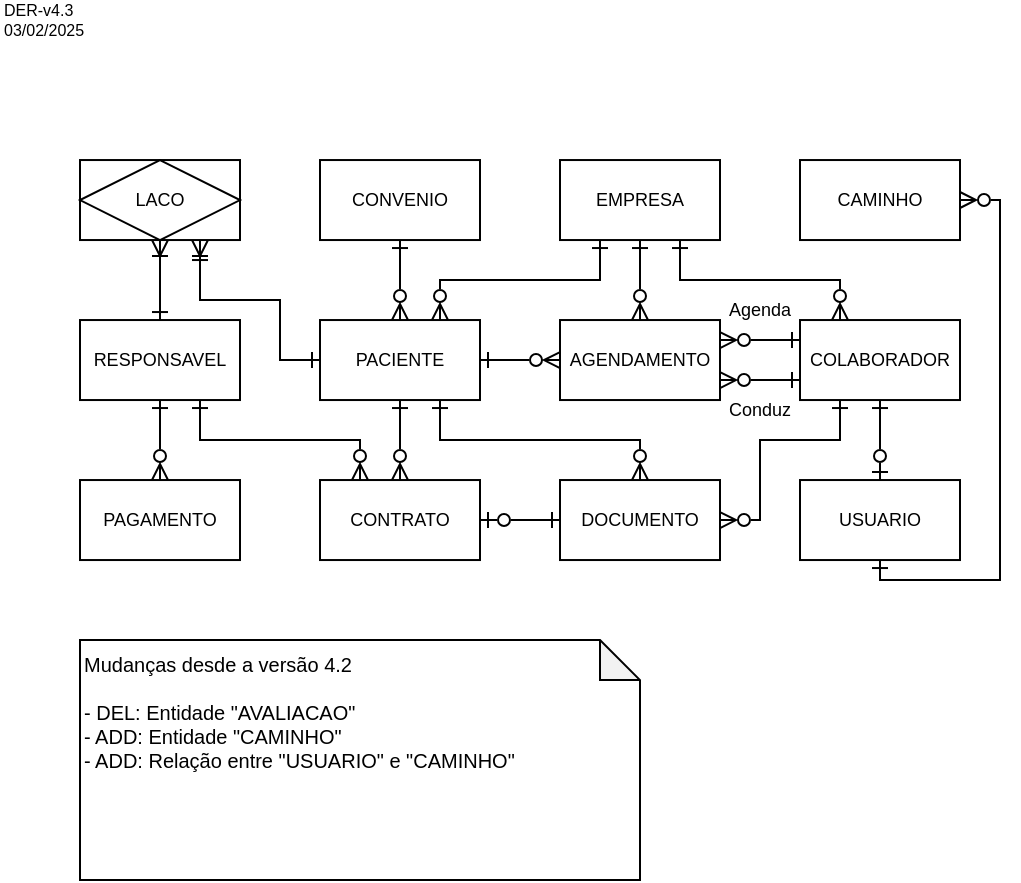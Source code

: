 <mxfile>
    <diagram id="fTqJgbymd3yTabrrAMcY" name="v4.3">
        <mxGraphModel dx="781" dy="355" grid="1" gridSize="10" guides="1" tooltips="1" connect="1" arrows="1" fold="1" page="1" pageScale="1" pageWidth="850" pageHeight="1100" math="0" shadow="0">
            <root>
                <mxCell id="0"/>
                <mxCell id="1" parent="0"/>
                <mxCell id="N-algC2P6v_rmR5xic9A-1" value="" style="edgeStyle=orthogonalEdgeStyle;rounded=0;html=1;startArrow=ERone;startFill=0;endArrow=ERzeroToMany;endFill=0;fontSize=9;" edge="1" parent="1" source="N-algC2P6v_rmR5xic9A-5" target="N-algC2P6v_rmR5xic9A-8">
                    <mxGeometry relative="1" as="geometry"/>
                </mxCell>
                <mxCell id="N-algC2P6v_rmR5xic9A-2" style="edgeStyle=orthogonalEdgeStyle;rounded=0;html=1;entryX=0.75;entryY=1;entryDx=0;entryDy=0;startArrow=ERone;startFill=0;endArrow=ERoneToMany;endFill=0;exitX=0;exitY=0.5;exitDx=0;exitDy=0;fontSize=9;" edge="1" parent="1" source="N-algC2P6v_rmR5xic9A-5" target="N-algC2P6v_rmR5xic9A-14">
                    <mxGeometry relative="1" as="geometry">
                        <Array as="points">
                            <mxPoint x="140" y="180.02"/>
                            <mxPoint x="140" y="150.02"/>
                            <mxPoint x="100" y="150.02"/>
                        </Array>
                    </mxGeometry>
                </mxCell>
                <mxCell id="N-algC2P6v_rmR5xic9A-3" value="" style="edgeStyle=orthogonalEdgeStyle;rounded=0;html=1;startArrow=ERone;startFill=0;endArrow=ERzeroToMany;endFill=0;fontSize=9;" edge="1" parent="1" source="N-algC2P6v_rmR5xic9A-5" target="N-algC2P6v_rmR5xic9A-15">
                    <mxGeometry relative="1" as="geometry"/>
                </mxCell>
                <mxCell id="N-algC2P6v_rmR5xic9A-4" style="edgeStyle=orthogonalEdgeStyle;rounded=0;html=1;exitX=0.75;exitY=1;exitDx=0;exitDy=0;entryX=0.5;entryY=0;entryDx=0;entryDy=0;startArrow=ERone;startFill=0;endArrow=ERzeroToMany;endFill=0;fontSize=9;" edge="1" parent="1" source="N-algC2P6v_rmR5xic9A-5" target="N-algC2P6v_rmR5xic9A-17">
                    <mxGeometry relative="1" as="geometry"/>
                </mxCell>
                <mxCell id="N-algC2P6v_rmR5xic9A-5" value="PACIENTE" style="rounded=0;whiteSpace=wrap;html=1;fontSize=9;" vertex="1" parent="1">
                    <mxGeometry x="160" y="160.02" width="80" height="40" as="geometry"/>
                </mxCell>
                <mxCell id="N-algC2P6v_rmR5xic9A-6" value="" style="edgeStyle=orthogonalEdgeStyle;html=1;endArrow=ERzeroToMany;endFill=0;startArrow=ERone;startFill=0;fontSize=9;" edge="1" parent="1" source="N-algC2P6v_rmR5xic9A-7" target="N-algC2P6v_rmR5xic9A-5">
                    <mxGeometry relative="1" as="geometry"/>
                </mxCell>
                <mxCell id="N-algC2P6v_rmR5xic9A-7" value="CONVENIO" style="rounded=0;whiteSpace=wrap;html=1;fontSize=9;" vertex="1" parent="1">
                    <mxGeometry x="160" y="80.02" width="80" height="40" as="geometry"/>
                </mxCell>
                <mxCell id="N-algC2P6v_rmR5xic9A-8" value="AGENDAMENTO" style="rounded=0;whiteSpace=wrap;html=1;fontSize=9;" vertex="1" parent="1">
                    <mxGeometry x="280" y="160.02" width="80" height="40" as="geometry"/>
                </mxCell>
                <mxCell id="N-algC2P6v_rmR5xic9A-9" value="PAGAMENTO" style="rounded=0;whiteSpace=wrap;html=1;fontSize=9;" vertex="1" parent="1">
                    <mxGeometry x="40" y="240.02" width="80" height="40" as="geometry"/>
                </mxCell>
                <mxCell id="N-algC2P6v_rmR5xic9A-10" value="" style="edgeStyle=orthogonalEdgeStyle;rounded=0;html=1;startArrow=ERone;startFill=0;endArrow=ERoneToMany;endFill=0;fontSize=9;" edge="1" parent="1" source="N-algC2P6v_rmR5xic9A-13" target="N-algC2P6v_rmR5xic9A-14">
                    <mxGeometry relative="1" as="geometry"/>
                </mxCell>
                <mxCell id="N-algC2P6v_rmR5xic9A-11" style="edgeStyle=orthogonalEdgeStyle;rounded=0;html=1;exitX=0.75;exitY=1;exitDx=0;exitDy=0;entryX=0.25;entryY=0;entryDx=0;entryDy=0;startArrow=ERone;startFill=0;endArrow=ERzeroToMany;endFill=0;fontSize=9;" edge="1" parent="1" source="N-algC2P6v_rmR5xic9A-13" target="N-algC2P6v_rmR5xic9A-15">
                    <mxGeometry relative="1" as="geometry"/>
                </mxCell>
                <mxCell id="N-algC2P6v_rmR5xic9A-12" value="" style="edgeStyle=orthogonalEdgeStyle;rounded=0;html=1;startArrow=ERone;startFill=0;endArrow=ERzeroToMany;endFill=0;fontSize=9;" edge="1" parent="1" source="N-algC2P6v_rmR5xic9A-13" target="N-algC2P6v_rmR5xic9A-9">
                    <mxGeometry relative="1" as="geometry"/>
                </mxCell>
                <mxCell id="N-algC2P6v_rmR5xic9A-13" value="RESPONSAVEL" style="rounded=0;whiteSpace=wrap;html=1;fontSize=9;" vertex="1" parent="1">
                    <mxGeometry x="40" y="160.02" width="80" height="40" as="geometry"/>
                </mxCell>
                <mxCell id="N-algC2P6v_rmR5xic9A-14" value="&lt;span style=&quot;font-size: 9px;&quot;&gt;LACO&lt;/span&gt;" style="shape=associativeEntity;whiteSpace=wrap;html=1;align=center;fontSize=9;" vertex="1" parent="1">
                    <mxGeometry x="40" y="80.02" width="80" height="40" as="geometry"/>
                </mxCell>
                <mxCell id="N-algC2P6v_rmR5xic9A-15" value="CONTRATO" style="rounded=0;whiteSpace=wrap;html=1;fontSize=9;" vertex="1" parent="1">
                    <mxGeometry x="160" y="240.02" width="80" height="40" as="geometry"/>
                </mxCell>
                <mxCell id="N-algC2P6v_rmR5xic9A-16" value="" style="edgeStyle=orthogonalEdgeStyle;rounded=0;html=1;startArrow=ERone;startFill=0;endArrow=ERzeroToOne;endFill=0;fontSize=9;" edge="1" parent="1" source="N-algC2P6v_rmR5xic9A-17" target="N-algC2P6v_rmR5xic9A-15">
                    <mxGeometry relative="1" as="geometry"/>
                </mxCell>
                <mxCell id="N-algC2P6v_rmR5xic9A-17" value="DOCUMENTO" style="rounded=0;whiteSpace=wrap;html=1;fontSize=9;" vertex="1" parent="1">
                    <mxGeometry x="280" y="240.02" width="80" height="40" as="geometry"/>
                </mxCell>
                <mxCell id="N-algC2P6v_rmR5xic9A-19" value="" style="edgeStyle=orthogonalEdgeStyle;rounded=0;html=1;startArrow=ERzeroToMany;startFill=0;endArrow=ERone;endFill=0;fontSize=9;entryX=0.5;entryY=1;entryDx=0;entryDy=0;" edge="1" parent="1" source="N-algC2P6v_rmR5xic9A-20" target="N-algC2P6v_rmR5xic9A-36">
                    <mxGeometry relative="1" as="geometry">
                        <Array as="points">
                            <mxPoint x="500" y="100"/>
                            <mxPoint x="500" y="290"/>
                            <mxPoint x="440" y="290"/>
                        </Array>
                    </mxGeometry>
                </mxCell>
                <mxCell id="N-algC2P6v_rmR5xic9A-20" value="CAMINHO" style="rounded=0;whiteSpace=wrap;html=1;fontSize=9;" vertex="1" parent="1">
                    <mxGeometry x="400" y="80.02" width="80" height="40" as="geometry"/>
                </mxCell>
                <mxCell id="N-algC2P6v_rmR5xic9A-21" style="edgeStyle=orthogonalEdgeStyle;rounded=0;html=1;entryX=1;entryY=0.5;entryDx=0;entryDy=0;startArrow=ERone;startFill=0;endArrow=ERzeroToMany;endFill=0;fontSize=9;exitX=0.25;exitY=1;exitDx=0;exitDy=0;" edge="1" parent="1" source="N-algC2P6v_rmR5xic9A-24" target="N-algC2P6v_rmR5xic9A-17">
                    <mxGeometry relative="1" as="geometry">
                        <Array as="points">
                            <mxPoint x="420" y="220"/>
                            <mxPoint x="380" y="220"/>
                            <mxPoint x="380" y="260"/>
                        </Array>
                    </mxGeometry>
                </mxCell>
                <mxCell id="N-algC2P6v_rmR5xic9A-22" style="edgeStyle=orthogonalEdgeStyle;rounded=0;html=1;exitX=0;exitY=0.25;exitDx=0;exitDy=0;entryX=1;entryY=0.25;entryDx=0;entryDy=0;startArrow=ERone;startFill=0;endArrow=ERzeroToMany;endFill=0;fontSize=9;" edge="1" parent="1" source="N-algC2P6v_rmR5xic9A-24" target="N-algC2P6v_rmR5xic9A-8">
                    <mxGeometry relative="1" as="geometry"/>
                </mxCell>
                <mxCell id="N-algC2P6v_rmR5xic9A-23" style="edgeStyle=orthogonalEdgeStyle;rounded=0;html=1;exitX=0;exitY=0.75;exitDx=0;exitDy=0;entryX=1;entryY=0.75;entryDx=0;entryDy=0;startArrow=ERone;startFill=0;endArrow=ERzeroToMany;endFill=0;fontSize=9;" edge="1" parent="1" source="N-algC2P6v_rmR5xic9A-24" target="N-algC2P6v_rmR5xic9A-8">
                    <mxGeometry relative="1" as="geometry"/>
                </mxCell>
                <mxCell id="N-algC2P6v_rmR5xic9A-24" value="COLABORADOR" style="rounded=0;whiteSpace=wrap;html=1;fontSize=9;" vertex="1" parent="1">
                    <mxGeometry x="400" y="160.02" width="80" height="40" as="geometry"/>
                </mxCell>
                <mxCell id="N-algC2P6v_rmR5xic9A-25" style="edgeStyle=orthogonalEdgeStyle;rounded=0;html=1;exitX=0.25;exitY=1;exitDx=0;exitDy=0;entryX=0.75;entryY=0;entryDx=0;entryDy=0;startArrow=ERone;startFill=0;endArrow=ERzeroToMany;endFill=0;fontSize=9;" edge="1" parent="1" source="N-algC2P6v_rmR5xic9A-28" target="N-algC2P6v_rmR5xic9A-5">
                    <mxGeometry relative="1" as="geometry"/>
                </mxCell>
                <mxCell id="N-algC2P6v_rmR5xic9A-26" value="" style="edgeStyle=orthogonalEdgeStyle;rounded=0;html=1;startArrow=ERone;startFill=0;endArrow=ERzeroToMany;endFill=0;fontSize=9;" edge="1" parent="1" source="N-algC2P6v_rmR5xic9A-28" target="N-algC2P6v_rmR5xic9A-8">
                    <mxGeometry relative="1" as="geometry"/>
                </mxCell>
                <mxCell id="N-algC2P6v_rmR5xic9A-27" style="edgeStyle=orthogonalEdgeStyle;rounded=0;html=1;entryX=0.25;entryY=0;entryDx=0;entryDy=0;startArrow=ERone;startFill=0;endArrow=ERzeroToMany;endFill=0;fontSize=9;exitX=0.75;exitY=1;exitDx=0;exitDy=0;" edge="1" parent="1" source="N-algC2P6v_rmR5xic9A-28" target="N-algC2P6v_rmR5xic9A-24">
                    <mxGeometry relative="1" as="geometry">
                        <mxPoint x="330" y="120" as="sourcePoint"/>
                        <Array as="points">
                            <mxPoint x="340" y="140"/>
                            <mxPoint x="420" y="140"/>
                        </Array>
                    </mxGeometry>
                </mxCell>
                <mxCell id="N-algC2P6v_rmR5xic9A-28" value="EMPRESA" style="rounded=0;whiteSpace=wrap;html=1;fontSize=9;" vertex="1" parent="1">
                    <mxGeometry x="280" y="80.02" width="80" height="40" as="geometry"/>
                </mxCell>
                <mxCell id="N-algC2P6v_rmR5xic9A-29" value="" style="endArrow=none;html=1;rounded=0;fontFamily=Helvetica;fontSize=9;" edge="1" parent="1">
                    <mxGeometry width="50" height="50" relative="1" as="geometry">
                        <mxPoint x="104" y="130.02" as="sourcePoint"/>
                        <mxPoint x="96.0" y="130.02" as="targetPoint"/>
                    </mxGeometry>
                </mxCell>
                <mxCell id="N-algC2P6v_rmR5xic9A-30" value="Agenda" style="text;html=1;strokeColor=none;fillColor=none;align=center;verticalAlign=middle;whiteSpace=wrap;rounded=0;fontSize=9;" vertex="1" parent="1">
                    <mxGeometry x="360" y="150.02" width="40" height="10" as="geometry"/>
                </mxCell>
                <mxCell id="N-algC2P6v_rmR5xic9A-31" value="Conduz" style="text;html=1;strokeColor=none;fillColor=none;align=center;verticalAlign=middle;whiteSpace=wrap;rounded=0;fontSize=9;" vertex="1" parent="1">
                    <mxGeometry x="360" y="200.02" width="40" height="10" as="geometry"/>
                </mxCell>
                <mxCell id="N-algC2P6v_rmR5xic9A-32" value="Mudanças desde a versão 4.2&lt;br&gt;&lt;br&gt;- DEL: Entidade &quot;AVALIACAO&quot;&lt;br&gt;- ADD: Entidade &quot;CAMINHO&quot;&lt;br&gt;- ADD: Relação entre &quot;USUARIO&quot; e &quot;CAMINHO&quot;" style="shape=note;whiteSpace=wrap;html=1;backgroundOutline=1;darkOpacity=0.05;fontFamily=Helvetica;fontSize=10;size=20;align=left;verticalAlign=top;" vertex="1" parent="1">
                    <mxGeometry x="40" y="320.02" width="280" height="119.98" as="geometry"/>
                </mxCell>
                <mxCell id="N-algC2P6v_rmR5xic9A-33" value="DER-v4.3" style="text;html=1;strokeColor=none;fillColor=none;align=left;verticalAlign=middle;whiteSpace=wrap;rounded=0;fontSize=8;labelPosition=center;verticalLabelPosition=middle;" vertex="1" parent="1">
                    <mxGeometry width="50" height="10" as="geometry"/>
                </mxCell>
                <mxCell id="N-algC2P6v_rmR5xic9A-34" value="03/02/2025" style="text;html=1;strokeColor=none;fillColor=none;align=left;verticalAlign=middle;whiteSpace=wrap;rounded=0;fontSize=8;labelPosition=center;verticalLabelPosition=middle;" vertex="1" parent="1">
                    <mxGeometry y="10" width="50" height="10" as="geometry"/>
                </mxCell>
                <mxCell id="N-algC2P6v_rmR5xic9A-35" style="edgeStyle=none;html=1;entryX=0.5;entryY=1;entryDx=0;entryDy=0;fontSize=9;endArrow=ERone;endFill=0;startArrow=ERzeroToOne;startFill=0;" edge="1" parent="1" source="N-algC2P6v_rmR5xic9A-36" target="N-algC2P6v_rmR5xic9A-24">
                    <mxGeometry relative="1" as="geometry"/>
                </mxCell>
                <mxCell id="N-algC2P6v_rmR5xic9A-36" value="USUARIO" style="rounded=0;whiteSpace=wrap;html=1;fontSize=9;" vertex="1" parent="1">
                    <mxGeometry x="400" y="240.02" width="80" height="40" as="geometry"/>
                </mxCell>
            </root>
        </mxGraphModel>
    </diagram>
    <diagram id="epBr7tbo5na4SatQFQ0m" name="v4.2">
        <mxGraphModel dx="629" dy="355" grid="1" gridSize="10" guides="1" tooltips="1" connect="1" arrows="1" fold="1" page="1" pageScale="1" pageWidth="1169" pageHeight="827" math="0" shadow="0">
            <root>
                <mxCell id="0"/>
                <mxCell id="1" parent="0"/>
                <mxCell id="2" value="" style="edgeStyle=orthogonalEdgeStyle;rounded=0;html=1;startArrow=ERone;startFill=0;endArrow=ERzeroToMany;endFill=0;fontSize=9;" parent="1" source="6" target="9" edge="1">
                    <mxGeometry relative="1" as="geometry"/>
                </mxCell>
                <mxCell id="3" style="edgeStyle=orthogonalEdgeStyle;rounded=0;html=1;entryX=0.75;entryY=1;entryDx=0;entryDy=0;startArrow=ERone;startFill=0;endArrow=ERoneToMany;endFill=0;exitX=0;exitY=0.5;exitDx=0;exitDy=0;fontSize=9;" parent="1" source="6" target="15" edge="1">
                    <mxGeometry relative="1" as="geometry">
                        <Array as="points">
                            <mxPoint x="140" y="180.02"/>
                            <mxPoint x="140" y="150.02"/>
                            <mxPoint x="100" y="150.02"/>
                        </Array>
                    </mxGeometry>
                </mxCell>
                <mxCell id="4" value="" style="edgeStyle=orthogonalEdgeStyle;rounded=0;html=1;startArrow=ERone;startFill=0;endArrow=ERzeroToMany;endFill=0;fontSize=9;" parent="1" source="6" target="16" edge="1">
                    <mxGeometry relative="1" as="geometry"/>
                </mxCell>
                <mxCell id="5" style="edgeStyle=orthogonalEdgeStyle;rounded=0;html=1;exitX=0.75;exitY=1;exitDx=0;exitDy=0;entryX=0.5;entryY=0;entryDx=0;entryDy=0;startArrow=ERone;startFill=0;endArrow=ERzeroToMany;endFill=0;fontSize=9;" parent="1" source="6" target="18" edge="1">
                    <mxGeometry relative="1" as="geometry"/>
                </mxCell>
                <mxCell id="6" value="PACIENTE" style="rounded=0;whiteSpace=wrap;html=1;fontSize=9;" parent="1" vertex="1">
                    <mxGeometry x="160" y="160.02" width="80" height="40" as="geometry"/>
                </mxCell>
                <mxCell id="7" value="" style="edgeStyle=orthogonalEdgeStyle;html=1;endArrow=ERzeroToMany;endFill=0;startArrow=ERone;startFill=0;fontSize=9;" parent="1" source="8" target="6" edge="1">
                    <mxGeometry relative="1" as="geometry"/>
                </mxCell>
                <mxCell id="8" value="CONVENIO" style="rounded=0;whiteSpace=wrap;html=1;fontSize=9;" parent="1" vertex="1">
                    <mxGeometry x="160" y="80.02" width="80" height="40" as="geometry"/>
                </mxCell>
                <mxCell id="9" value="AGENDAMENTO" style="rounded=0;whiteSpace=wrap;html=1;fontSize=9;" parent="1" vertex="1">
                    <mxGeometry x="280" y="160.02" width="80" height="40" as="geometry"/>
                </mxCell>
                <mxCell id="10" value="PAGAMENTO" style="rounded=0;whiteSpace=wrap;html=1;fontSize=9;" parent="1" vertex="1">
                    <mxGeometry x="40" y="240.02" width="80" height="40" as="geometry"/>
                </mxCell>
                <mxCell id="11" value="" style="edgeStyle=orthogonalEdgeStyle;rounded=0;html=1;startArrow=ERone;startFill=0;endArrow=ERoneToMany;endFill=0;fontSize=9;" parent="1" source="14" target="15" edge="1">
                    <mxGeometry relative="1" as="geometry"/>
                </mxCell>
                <mxCell id="12" style="edgeStyle=orthogonalEdgeStyle;rounded=0;html=1;exitX=0.75;exitY=1;exitDx=0;exitDy=0;entryX=0.25;entryY=0;entryDx=0;entryDy=0;startArrow=ERone;startFill=0;endArrow=ERzeroToMany;endFill=0;fontSize=9;" parent="1" source="14" target="16" edge="1">
                    <mxGeometry relative="1" as="geometry"/>
                </mxCell>
                <mxCell id="13" value="" style="edgeStyle=orthogonalEdgeStyle;rounded=0;html=1;startArrow=ERone;startFill=0;endArrow=ERzeroToMany;endFill=0;fontSize=9;" parent="1" source="14" target="10" edge="1">
                    <mxGeometry relative="1" as="geometry"/>
                </mxCell>
                <mxCell id="14" value="RESPONSAVEL" style="rounded=0;whiteSpace=wrap;html=1;fontSize=9;" parent="1" vertex="1">
                    <mxGeometry x="40" y="160.02" width="80" height="40" as="geometry"/>
                </mxCell>
                <mxCell id="15" value="&lt;span style=&quot;font-size: 9px;&quot;&gt;LACO&lt;/span&gt;" style="shape=associativeEntity;whiteSpace=wrap;html=1;align=center;fontSize=9;" parent="1" vertex="1">
                    <mxGeometry x="40" y="80.02" width="80" height="40" as="geometry"/>
                </mxCell>
                <mxCell id="16" value="CONTRATO" style="rounded=0;whiteSpace=wrap;html=1;fontSize=9;" parent="1" vertex="1">
                    <mxGeometry x="160" y="240.02" width="80" height="40" as="geometry"/>
                </mxCell>
                <mxCell id="17" value="" style="edgeStyle=orthogonalEdgeStyle;rounded=0;html=1;startArrow=ERone;startFill=0;endArrow=ERzeroToOne;endFill=0;fontSize=9;" parent="1" source="18" target="16" edge="1">
                    <mxGeometry relative="1" as="geometry"/>
                </mxCell>
                <mxCell id="18" value="DOCUMENTO" style="rounded=0;whiteSpace=wrap;html=1;fontSize=9;" parent="1" vertex="1">
                    <mxGeometry x="280" y="240.02" width="80" height="40" as="geometry"/>
                </mxCell>
                <mxCell id="19" style="edgeStyle=orthogonalEdgeStyle;rounded=0;html=1;entryX=0.25;entryY=0;entryDx=0;entryDy=0;endArrow=ERone;endFill=0;startArrow=ERzeroToMany;startFill=0;fontSize=9;" parent="1" source="21" target="6" edge="1">
                    <mxGeometry relative="1" as="geometry">
                        <Array as="points">
                            <mxPoint x="440" y="60.02"/>
                            <mxPoint x="140" y="60.02"/>
                            <mxPoint x="140" y="140.02"/>
                            <mxPoint x="180" y="140.02"/>
                        </Array>
                    </mxGeometry>
                </mxCell>
                <mxCell id="20" value="" style="edgeStyle=orthogonalEdgeStyle;rounded=0;html=1;startArrow=ERzeroToMany;startFill=0;endArrow=ERone;endFill=0;fontSize=9;" parent="1" source="21" target="25" edge="1">
                    <mxGeometry relative="1" as="geometry"/>
                </mxCell>
                <mxCell id="21" value="AVALIACAO" style="rounded=0;whiteSpace=wrap;html=1;fontSize=9;" parent="1" vertex="1">
                    <mxGeometry x="400" y="80.02" width="80" height="40" as="geometry"/>
                </mxCell>
                <mxCell id="22" style="edgeStyle=orthogonalEdgeStyle;rounded=0;html=1;entryX=1;entryY=0.5;entryDx=0;entryDy=0;startArrow=ERone;startFill=0;endArrow=ERzeroToMany;endFill=0;fontSize=9;exitX=0.25;exitY=1;exitDx=0;exitDy=0;" parent="1" source="25" target="18" edge="1">
                    <mxGeometry relative="1" as="geometry">
                        <Array as="points">
                            <mxPoint x="420" y="220"/>
                            <mxPoint x="380" y="220"/>
                            <mxPoint x="380" y="260"/>
                        </Array>
                    </mxGeometry>
                </mxCell>
                <mxCell id="23" style="edgeStyle=orthogonalEdgeStyle;rounded=0;html=1;exitX=0;exitY=0.25;exitDx=0;exitDy=0;entryX=1;entryY=0.25;entryDx=0;entryDy=0;startArrow=ERone;startFill=0;endArrow=ERzeroToMany;endFill=0;fontSize=9;" parent="1" source="25" target="9" edge="1">
                    <mxGeometry relative="1" as="geometry"/>
                </mxCell>
                <mxCell id="24" style="edgeStyle=orthogonalEdgeStyle;rounded=0;html=1;exitX=0;exitY=0.75;exitDx=0;exitDy=0;entryX=1;entryY=0.75;entryDx=0;entryDy=0;startArrow=ERone;startFill=0;endArrow=ERzeroToMany;endFill=0;fontSize=9;" parent="1" source="25" target="9" edge="1">
                    <mxGeometry relative="1" as="geometry"/>
                </mxCell>
                <mxCell id="25" value="COLABORADOR" style="rounded=0;whiteSpace=wrap;html=1;fontSize=9;" parent="1" vertex="1">
                    <mxGeometry x="400" y="160.02" width="80" height="40" as="geometry"/>
                </mxCell>
                <mxCell id="26" style="edgeStyle=orthogonalEdgeStyle;rounded=0;html=1;exitX=0.25;exitY=1;exitDx=0;exitDy=0;entryX=0.75;entryY=0;entryDx=0;entryDy=0;startArrow=ERone;startFill=0;endArrow=ERzeroToMany;endFill=0;fontSize=9;" parent="1" source="29" target="6" edge="1">
                    <mxGeometry relative="1" as="geometry"/>
                </mxCell>
                <mxCell id="27" value="" style="edgeStyle=orthogonalEdgeStyle;rounded=0;html=1;startArrow=ERone;startFill=0;endArrow=ERzeroToMany;endFill=0;fontSize=9;" parent="1" source="29" target="9" edge="1">
                    <mxGeometry relative="1" as="geometry"/>
                </mxCell>
                <mxCell id="28" style="edgeStyle=orthogonalEdgeStyle;rounded=0;html=1;entryX=0.25;entryY=0;entryDx=0;entryDy=0;startArrow=ERone;startFill=0;endArrow=ERzeroToMany;endFill=0;fontSize=9;exitX=0.75;exitY=1;exitDx=0;exitDy=0;" parent="1" source="29" target="25" edge="1">
                    <mxGeometry relative="1" as="geometry">
                        <mxPoint x="330" y="120" as="sourcePoint"/>
                        <Array as="points">
                            <mxPoint x="340" y="140"/>
                            <mxPoint x="420" y="140"/>
                        </Array>
                    </mxGeometry>
                </mxCell>
                <mxCell id="29" value="EMPRESA" style="rounded=0;whiteSpace=wrap;html=1;fontSize=9;" parent="1" vertex="1">
                    <mxGeometry x="280" y="80.02" width="80" height="40" as="geometry"/>
                </mxCell>
                <mxCell id="30" value="" style="endArrow=none;html=1;rounded=0;fontFamily=Helvetica;fontSize=9;" parent="1" edge="1">
                    <mxGeometry width="50" height="50" relative="1" as="geometry">
                        <mxPoint x="104" y="130.02" as="sourcePoint"/>
                        <mxPoint x="96.0" y="130.02" as="targetPoint"/>
                    </mxGeometry>
                </mxCell>
                <mxCell id="31" value="Agenda" style="text;html=1;strokeColor=none;fillColor=none;align=center;verticalAlign=middle;whiteSpace=wrap;rounded=0;fontSize=9;" parent="1" vertex="1">
                    <mxGeometry x="360" y="150.02" width="40" height="10" as="geometry"/>
                </mxCell>
                <mxCell id="32" value="Conduz" style="text;html=1;strokeColor=none;fillColor=none;align=center;verticalAlign=middle;whiteSpace=wrap;rounded=0;fontSize=9;" parent="1" vertex="1">
                    <mxGeometry x="360" y="200.02" width="40" height="10" as="geometry"/>
                </mxCell>
                <mxCell id="33" value="Mudanças desde a versão 4.1&lt;br&gt;&lt;br&gt;- ADD: Entidade &quot;USUARIO&quot;&lt;br&gt;- MOD: Nomes das entidades agora são representados em caixa alta e sem acentuação&lt;br&gt;- MOD: &quot;VINCULO&quot; alterado para &quot;LACO&quot; a fim de evitar confusão com a vinculação de terapias a pacientes" style="shape=note;whiteSpace=wrap;html=1;backgroundOutline=1;darkOpacity=0.05;fontFamily=Helvetica;fontSize=10;size=20;align=left;verticalAlign=top;" parent="1" vertex="1">
                    <mxGeometry x="40" y="320.02" width="280" height="119.98" as="geometry"/>
                </mxCell>
                <mxCell id="34" value="DER-v4.2" style="text;html=1;strokeColor=none;fillColor=none;align=left;verticalAlign=middle;whiteSpace=wrap;rounded=0;fontSize=8;labelPosition=center;verticalLabelPosition=middle;" parent="1" vertex="1">
                    <mxGeometry width="50" height="10" as="geometry"/>
                </mxCell>
                <mxCell id="35" value="23/01/2025" style="text;html=1;strokeColor=none;fillColor=none;align=left;verticalAlign=middle;whiteSpace=wrap;rounded=0;fontSize=8;labelPosition=center;verticalLabelPosition=middle;" parent="1" vertex="1">
                    <mxGeometry y="10" width="50" height="10" as="geometry"/>
                </mxCell>
                <mxCell id="zSzjH9KFb6jplFRDIYjm-38" style="edgeStyle=none;html=1;entryX=0.5;entryY=1;entryDx=0;entryDy=0;fontSize=9;endArrow=ERone;endFill=0;startArrow=ERzeroToOne;startFill=0;" parent="1" source="zSzjH9KFb6jplFRDIYjm-35" target="25" edge="1">
                    <mxGeometry relative="1" as="geometry"/>
                </mxCell>
                <mxCell id="zSzjH9KFb6jplFRDIYjm-35" value="USUARIO" style="rounded=0;whiteSpace=wrap;html=1;fontSize=9;" parent="1" vertex="1">
                    <mxGeometry x="400" y="240.02" width="80" height="40" as="geometry"/>
                </mxCell>
            </root>
        </mxGraphModel>
    </diagram>
    <diagram id="9YkmX3Uxhm3LUBP-Q5wO" name="v4.1">
        <mxGraphModel dx="832" dy="515" grid="1" gridSize="10" guides="1" tooltips="1" connect="1" arrows="1" fold="1" page="1" pageScale="1" pageWidth="1169" pageHeight="827" math="0" shadow="0">
            <root>
                <mxCell id="0"/>
                <mxCell id="1" parent="0"/>
                <mxCell id="8GjkAAJEKyXWms_naj2x-1" value="" style="edgeStyle=orthogonalEdgeStyle;rounded=0;html=1;startArrow=ERone;startFill=0;endArrow=ERzeroToMany;endFill=0;" edge="1" parent="1" source="8GjkAAJEKyXWms_naj2x-5" target="8GjkAAJEKyXWms_naj2x-8">
                    <mxGeometry relative="1" as="geometry"/>
                </mxCell>
                <mxCell id="8GjkAAJEKyXWms_naj2x-2" style="edgeStyle=orthogonalEdgeStyle;rounded=0;html=1;entryX=0.75;entryY=1;entryDx=0;entryDy=0;startArrow=ERone;startFill=0;endArrow=ERoneToMany;endFill=0;exitX=0;exitY=0.5;exitDx=0;exitDy=0;" edge="1" parent="1" source="8GjkAAJEKyXWms_naj2x-5" target="8GjkAAJEKyXWms_naj2x-14">
                    <mxGeometry relative="1" as="geometry">
                        <Array as="points">
                            <mxPoint x="140" y="140"/>
                            <mxPoint x="140" y="100"/>
                            <mxPoint x="100" y="100"/>
                        </Array>
                    </mxGeometry>
                </mxCell>
                <mxCell id="8GjkAAJEKyXWms_naj2x-3" value="" style="edgeStyle=orthogonalEdgeStyle;rounded=0;html=1;startArrow=ERone;startFill=0;endArrow=ERzeroToMany;endFill=0;" edge="1" parent="1" source="8GjkAAJEKyXWms_naj2x-5" target="8GjkAAJEKyXWms_naj2x-15">
                    <mxGeometry relative="1" as="geometry"/>
                </mxCell>
                <mxCell id="8GjkAAJEKyXWms_naj2x-4" style="edgeStyle=orthogonalEdgeStyle;rounded=0;html=1;exitX=0.75;exitY=1;exitDx=0;exitDy=0;entryX=0.5;entryY=0;entryDx=0;entryDy=0;startArrow=ERone;startFill=0;endArrow=ERzeroToMany;endFill=0;" edge="1" parent="1" source="8GjkAAJEKyXWms_naj2x-5" target="8GjkAAJEKyXWms_naj2x-17">
                    <mxGeometry relative="1" as="geometry"/>
                </mxCell>
                <mxCell id="8GjkAAJEKyXWms_naj2x-5" value="Paciente" style="rounded=0;whiteSpace=wrap;html=1;fontSize=12;" vertex="1" parent="1">
                    <mxGeometry x="160" y="120" width="80" height="40" as="geometry"/>
                </mxCell>
                <mxCell id="8GjkAAJEKyXWms_naj2x-6" value="" style="edgeStyle=orthogonalEdgeStyle;html=1;endArrow=ERzeroToMany;endFill=0;startArrow=ERone;startFill=0;" edge="1" parent="1" source="8GjkAAJEKyXWms_naj2x-7" target="8GjkAAJEKyXWms_naj2x-5">
                    <mxGeometry relative="1" as="geometry"/>
                </mxCell>
                <mxCell id="8GjkAAJEKyXWms_naj2x-7" value="Convenio" style="rounded=0;whiteSpace=wrap;html=1;fontSize=12;" vertex="1" parent="1">
                    <mxGeometry x="160" y="40" width="80" height="40" as="geometry"/>
                </mxCell>
                <mxCell id="8GjkAAJEKyXWms_naj2x-8" value="Agendamento" style="rounded=0;whiteSpace=wrap;html=1;fontSize=12;" vertex="1" parent="1">
                    <mxGeometry x="280" y="120" width="80" height="40" as="geometry"/>
                </mxCell>
                <mxCell id="8GjkAAJEKyXWms_naj2x-9" value="Pagamento" style="rounded=0;whiteSpace=wrap;html=1;fontSize=12;" vertex="1" parent="1">
                    <mxGeometry x="40" y="200" width="80" height="40" as="geometry"/>
                </mxCell>
                <mxCell id="8GjkAAJEKyXWms_naj2x-10" value="" style="edgeStyle=orthogonalEdgeStyle;rounded=0;html=1;startArrow=ERone;startFill=0;endArrow=ERoneToMany;endFill=0;" edge="1" parent="1" source="8GjkAAJEKyXWms_naj2x-13" target="8GjkAAJEKyXWms_naj2x-14">
                    <mxGeometry relative="1" as="geometry"/>
                </mxCell>
                <mxCell id="8GjkAAJEKyXWms_naj2x-11" style="edgeStyle=orthogonalEdgeStyle;rounded=0;html=1;exitX=0.75;exitY=1;exitDx=0;exitDy=0;entryX=0.25;entryY=0;entryDx=0;entryDy=0;startArrow=ERone;startFill=0;endArrow=ERzeroToMany;endFill=0;" edge="1" parent="1" source="8GjkAAJEKyXWms_naj2x-13" target="8GjkAAJEKyXWms_naj2x-15">
                    <mxGeometry relative="1" as="geometry"/>
                </mxCell>
                <mxCell id="8GjkAAJEKyXWms_naj2x-12" value="" style="edgeStyle=orthogonalEdgeStyle;rounded=0;html=1;startArrow=ERone;startFill=0;endArrow=ERzeroToMany;endFill=0;" edge="1" parent="1" source="8GjkAAJEKyXWms_naj2x-13" target="8GjkAAJEKyXWms_naj2x-9">
                    <mxGeometry relative="1" as="geometry"/>
                </mxCell>
                <mxCell id="8GjkAAJEKyXWms_naj2x-13" value="Responsável" style="rounded=0;whiteSpace=wrap;html=1;fontSize=12;" vertex="1" parent="1">
                    <mxGeometry x="40" y="120" width="80" height="40" as="geometry"/>
                </mxCell>
                <mxCell id="8GjkAAJEKyXWms_naj2x-14" value="&lt;font style=&quot;font-size: 12px;&quot;&gt;Vínculo&lt;/font&gt;" style="shape=associativeEntity;whiteSpace=wrap;html=1;align=center;fontSize=10;" vertex="1" parent="1">
                    <mxGeometry x="40" y="40" width="80" height="40" as="geometry"/>
                </mxCell>
                <mxCell id="8GjkAAJEKyXWms_naj2x-15" value="Contrato" style="rounded=0;whiteSpace=wrap;html=1;fontSize=12;" vertex="1" parent="1">
                    <mxGeometry x="160" y="200" width="80" height="40" as="geometry"/>
                </mxCell>
                <mxCell id="8GjkAAJEKyXWms_naj2x-16" value="" style="edgeStyle=orthogonalEdgeStyle;rounded=0;html=1;startArrow=ERone;startFill=0;endArrow=ERzeroToOne;endFill=0;" edge="1" parent="1" source="8GjkAAJEKyXWms_naj2x-17" target="8GjkAAJEKyXWms_naj2x-15">
                    <mxGeometry relative="1" as="geometry"/>
                </mxCell>
                <mxCell id="8GjkAAJEKyXWms_naj2x-17" value="Documento" style="rounded=0;whiteSpace=wrap;html=1;fontSize=12;" vertex="1" parent="1">
                    <mxGeometry x="280" y="200" width="80" height="40" as="geometry"/>
                </mxCell>
                <mxCell id="8GjkAAJEKyXWms_naj2x-18" style="edgeStyle=orthogonalEdgeStyle;rounded=0;html=1;entryX=0.25;entryY=0;entryDx=0;entryDy=0;endArrow=ERone;endFill=0;startArrow=ERzeroToMany;startFill=0;" edge="1" parent="1" source="8GjkAAJEKyXWms_naj2x-20" target="8GjkAAJEKyXWms_naj2x-5">
                    <mxGeometry relative="1" as="geometry">
                        <Array as="points">
                            <mxPoint x="440" y="20"/>
                            <mxPoint x="140" y="20"/>
                            <mxPoint x="140" y="90"/>
                            <mxPoint x="180" y="90"/>
                        </Array>
                    </mxGeometry>
                </mxCell>
                <mxCell id="8GjkAAJEKyXWms_naj2x-19" value="" style="edgeStyle=orthogonalEdgeStyle;rounded=0;html=1;startArrow=ERzeroToMany;startFill=0;endArrow=ERone;endFill=0;" edge="1" parent="1" source="8GjkAAJEKyXWms_naj2x-20" target="8GjkAAJEKyXWms_naj2x-24">
                    <mxGeometry relative="1" as="geometry"/>
                </mxCell>
                <mxCell id="8GjkAAJEKyXWms_naj2x-20" value="Avaliação" style="rounded=0;whiteSpace=wrap;html=1;fontSize=12;" vertex="1" parent="1">
                    <mxGeometry x="400" y="40" width="80" height="40" as="geometry"/>
                </mxCell>
                <mxCell id="8GjkAAJEKyXWms_naj2x-21" style="edgeStyle=orthogonalEdgeStyle;rounded=0;html=1;entryX=1;entryY=0.5;entryDx=0;entryDy=0;startArrow=ERone;startFill=0;endArrow=ERzeroToMany;endFill=0;" edge="1" parent="1" source="8GjkAAJEKyXWms_naj2x-24" target="8GjkAAJEKyXWms_naj2x-17">
                    <mxGeometry relative="1" as="geometry">
                        <Array as="points">
                            <mxPoint x="440" y="220"/>
                        </Array>
                    </mxGeometry>
                </mxCell>
                <mxCell id="8GjkAAJEKyXWms_naj2x-22" style="edgeStyle=orthogonalEdgeStyle;rounded=0;html=1;exitX=0;exitY=0.25;exitDx=0;exitDy=0;entryX=1;entryY=0.25;entryDx=0;entryDy=0;startArrow=ERone;startFill=0;endArrow=ERzeroToMany;endFill=0;" edge="1" parent="1" source="8GjkAAJEKyXWms_naj2x-24" target="8GjkAAJEKyXWms_naj2x-8">
                    <mxGeometry relative="1" as="geometry"/>
                </mxCell>
                <mxCell id="8GjkAAJEKyXWms_naj2x-23" style="edgeStyle=orthogonalEdgeStyle;rounded=0;html=1;exitX=0;exitY=0.75;exitDx=0;exitDy=0;entryX=1;entryY=0.75;entryDx=0;entryDy=0;startArrow=ERone;startFill=0;endArrow=ERzeroToMany;endFill=0;" edge="1" parent="1" source="8GjkAAJEKyXWms_naj2x-24" target="8GjkAAJEKyXWms_naj2x-8">
                    <mxGeometry relative="1" as="geometry"/>
                </mxCell>
                <mxCell id="8GjkAAJEKyXWms_naj2x-24" value="Colaborador" style="rounded=0;whiteSpace=wrap;html=1;fontSize=12;" vertex="1" parent="1">
                    <mxGeometry x="400" y="120" width="80" height="40" as="geometry"/>
                </mxCell>
                <mxCell id="8GjkAAJEKyXWms_naj2x-25" style="edgeStyle=orthogonalEdgeStyle;rounded=0;html=1;exitX=0.25;exitY=1;exitDx=0;exitDy=0;entryX=0.75;entryY=0;entryDx=0;entryDy=0;startArrow=ERone;startFill=0;endArrow=ERzeroToMany;endFill=0;" edge="1" parent="1" source="8GjkAAJEKyXWms_naj2x-28" target="8GjkAAJEKyXWms_naj2x-5">
                    <mxGeometry relative="1" as="geometry"/>
                </mxCell>
                <mxCell id="8GjkAAJEKyXWms_naj2x-26" value="" style="edgeStyle=orthogonalEdgeStyle;rounded=0;html=1;startArrow=ERone;startFill=0;endArrow=ERzeroToMany;endFill=0;" edge="1" parent="1" source="8GjkAAJEKyXWms_naj2x-28" target="8GjkAAJEKyXWms_naj2x-8">
                    <mxGeometry relative="1" as="geometry"/>
                </mxCell>
                <mxCell id="8GjkAAJEKyXWms_naj2x-27" style="edgeStyle=orthogonalEdgeStyle;rounded=0;html=1;exitX=0.75;exitY=1;exitDx=0;exitDy=0;entryX=0.25;entryY=0;entryDx=0;entryDy=0;startArrow=ERone;startFill=0;endArrow=ERzeroToMany;endFill=0;" edge="1" parent="1" source="8GjkAAJEKyXWms_naj2x-28" target="8GjkAAJEKyXWms_naj2x-24">
                    <mxGeometry relative="1" as="geometry"/>
                </mxCell>
                <mxCell id="8GjkAAJEKyXWms_naj2x-28" value="Empresa" style="rounded=0;whiteSpace=wrap;html=1;fontSize=12;" vertex="1" parent="1">
                    <mxGeometry x="280" y="40" width="80" height="40" as="geometry"/>
                </mxCell>
                <mxCell id="8GjkAAJEKyXWms_naj2x-29" value="" style="endArrow=none;html=1;rounded=0;fontFamily=Helvetica;fontSize=10;" edge="1" parent="1">
                    <mxGeometry width="50" height="50" relative="1" as="geometry">
                        <mxPoint x="104" y="90" as="sourcePoint"/>
                        <mxPoint x="96" y="90" as="targetPoint"/>
                    </mxGeometry>
                </mxCell>
                <mxCell id="8GjkAAJEKyXWms_naj2x-30" value="Agenda" style="text;html=1;strokeColor=none;fillColor=none;align=center;verticalAlign=middle;whiteSpace=wrap;rounded=0;fontSize=10;" vertex="1" parent="1">
                    <mxGeometry x="360" y="110" width="40" height="10" as="geometry"/>
                </mxCell>
                <mxCell id="8GjkAAJEKyXWms_naj2x-31" value="Conduz" style="text;html=1;strokeColor=none;fillColor=none;align=center;verticalAlign=middle;whiteSpace=wrap;rounded=0;fontSize=10;" vertex="1" parent="1">
                    <mxGeometry x="360" y="160" width="40" height="10" as="geometry"/>
                </mxCell>
                <mxCell id="8GjkAAJEKyXWms_naj2x-32" value="Mudanças desde a versão 4.0&lt;br&gt;&lt;br&gt;- ADD: Relação entre &quot;Empresa&quot; e &quot;Agendamento&quot;&lt;br&gt;- MOD: Layout do diagrama" style="shape=note;whiteSpace=wrap;html=1;backgroundOutline=1;darkOpacity=0.05;fontFamily=Helvetica;fontSize=10;size=20;align=left;verticalAlign=top;" vertex="1" parent="1">
                    <mxGeometry x="40" y="280" width="240" height="80" as="geometry"/>
                </mxCell>
            </root>
        </mxGraphModel>
    </diagram>
    <diagram id="ug3MdCPCPqzMpJzLcj1g" name="v4.0">
        <mxGraphModel dx="574" dy="355" grid="1" gridSize="10" guides="1" tooltips="1" connect="1" arrows="1" fold="1" page="1" pageScale="1" pageWidth="1169" pageHeight="827" math="0" shadow="0">
            <root>
                <mxCell id="0"/>
                <mxCell id="1" parent="0"/>
                <mxCell id="ZqvTZy3nUoFelVD5746r-1" value="" style="edgeStyle=orthogonalEdgeStyle;rounded=0;html=1;fontFamily=Comic Sans MS;fontSize=12;endArrow=ERzeroToMany;endFill=0;startArrow=ERone;startFill=0;" edge="1" parent="1" source="ZqvTZy3nUoFelVD5746r-6" target="ZqvTZy3nUoFelVD5746r-14">
                    <mxGeometry relative="1" as="geometry"/>
                </mxCell>
                <mxCell id="ZqvTZy3nUoFelVD5746r-2" value="" style="edgeStyle=orthogonalEdgeStyle;rounded=0;html=1;fontFamily=Comic Sans MS;fontSize=12;startArrow=ERone;startFill=0;endArrow=ERoneToMany;endFill=0;" edge="1" parent="1" source="ZqvTZy3nUoFelVD5746r-6">
                    <mxGeometry relative="1" as="geometry">
                        <mxPoint x="200" y="200" as="targetPoint"/>
                        <Array as="points">
                            <mxPoint x="200" y="190"/>
                            <mxPoint x="200" y="190"/>
                        </Array>
                    </mxGeometry>
                </mxCell>
                <mxCell id="ZqvTZy3nUoFelVD5746r-3" value="" style="edgeStyle=orthogonalEdgeStyle;rounded=0;html=1;fontFamily=Comic Sans MS;fontSize=12;startArrow=ERone;startFill=0;endArrow=ERzeroToMany;endFill=0;" edge="1" parent="1" source="ZqvTZy3nUoFelVD5746r-6" target="ZqvTZy3nUoFelVD5746r-19">
                    <mxGeometry relative="1" as="geometry"/>
                </mxCell>
                <mxCell id="ZqvTZy3nUoFelVD5746r-4" style="edgeStyle=orthogonalEdgeStyle;rounded=0;html=1;entryX=0.25;entryY=0;entryDx=0;entryDy=0;fontFamily=Comic Sans MS;fontSize=12;startArrow=ERone;startFill=0;endArrow=ERzeroToMany;endFill=0;" edge="1" parent="1" target="ZqvTZy3nUoFelVD5746r-15">
                    <mxGeometry relative="1" as="geometry">
                        <mxPoint x="220" y="160" as="sourcePoint"/>
                        <Array as="points">
                            <mxPoint x="220" y="180"/>
                            <mxPoint x="300" y="180"/>
                        </Array>
                    </mxGeometry>
                </mxCell>
                <mxCell id="ZqvTZy3nUoFelVD5746r-5" style="edgeStyle=orthogonalEdgeStyle;rounded=0;html=1;exitX=0.75;exitY=0;exitDx=0;exitDy=0;entryX=0.25;entryY=1;entryDx=0;entryDy=0;fontFamily=Comic Sans MS;fontSize=12;startArrow=ERone;startFill=0;endArrow=ERzeroToMany;endFill=0;" edge="1" parent="1" source="ZqvTZy3nUoFelVD5746r-6" target="ZqvTZy3nUoFelVD5746r-13">
                    <mxGeometry relative="1" as="geometry"/>
                </mxCell>
                <mxCell id="ZqvTZy3nUoFelVD5746r-6" value="Paciente" style="rounded=0;whiteSpace=wrap;html=1;fontSize=12;" vertex="1" parent="1">
                    <mxGeometry x="160" y="120.0" width="80" height="40" as="geometry"/>
                </mxCell>
                <mxCell id="ZqvTZy3nUoFelVD5746r-7" value="" style="edgeStyle=orthogonalEdgeStyle;rounded=0;html=1;fontFamily=Comic Sans MS;fontSize=12;startArrow=ERone;startFill=0;endArrow=ERzeroToMany;endFill=0;" edge="1" parent="1" source="ZqvTZy3nUoFelVD5746r-12" target="ZqvTZy3nUoFelVD5746r-19">
                    <mxGeometry relative="1" as="geometry"/>
                </mxCell>
                <mxCell id="ZqvTZy3nUoFelVD5746r-8" value="&lt;font style=&quot;font-size: 10px;&quot; face=&quot;Helvetica&quot;&gt;Agenda&lt;/font&gt;" style="edgeStyle=orthogonalEdgeStyle;rounded=0;html=1;exitX=0;exitY=0.25;exitDx=0;exitDy=0;entryX=1;entryY=0.75;entryDx=0;entryDy=0;fontFamily=Comic Sans MS;fontSize=12;startArrow=ERone;startFill=0;endArrow=ERzeroToMany;endFill=0;" edge="1" parent="1" source="ZqvTZy3nUoFelVD5746r-12" target="ZqvTZy3nUoFelVD5746r-13">
                    <mxGeometry relative="1" as="geometry"/>
                </mxCell>
                <mxCell id="ZqvTZy3nUoFelVD5746r-9" style="edgeStyle=orthogonalEdgeStyle;rounded=0;html=1;exitX=0.25;exitY=0;exitDx=0;exitDy=0;entryX=1;entryY=0.5;entryDx=0;entryDy=0;fontFamily=Helvetica;fontSize=12;startArrow=ERone;startFill=0;endArrow=ERzeroToMany;endFill=0;" edge="1" parent="1" source="ZqvTZy3nUoFelVD5746r-12" target="ZqvTZy3nUoFelVD5746r-13">
                    <mxGeometry relative="1" as="geometry"/>
                </mxCell>
                <mxCell id="ZqvTZy3nUoFelVD5746r-10" value="&lt;font style=&quot;font-size: 10px;&quot;&gt;Conduz&lt;/font&gt;" style="edgeLabel;html=1;align=center;verticalAlign=middle;resizable=0;points=[];fontSize=12;fontFamily=Helvetica;" vertex="1" connectable="0" parent="ZqvTZy3nUoFelVD5746r-9">
                    <mxGeometry x="-0.317" relative="1" as="geometry">
                        <mxPoint y="11" as="offset"/>
                    </mxGeometry>
                </mxCell>
                <mxCell id="ZqvTZy3nUoFelVD5746r-11" style="edgeStyle=orthogonalEdgeStyle;rounded=0;html=1;entryX=0.5;entryY=0;entryDx=0;entryDy=0;fontFamily=Helvetica;fontSize=12;startArrow=ERone;startFill=0;endArrow=ERzeroToMany;endFill=0;" edge="1" parent="1" source="ZqvTZy3nUoFelVD5746r-12" target="ZqvTZy3nUoFelVD5746r-14">
                    <mxGeometry relative="1" as="geometry">
                        <Array as="points">
                            <mxPoint x="440" y="20.0"/>
                            <mxPoint x="200" y="20.0"/>
                        </Array>
                    </mxGeometry>
                </mxCell>
                <mxCell id="ZqvTZy3nUoFelVD5746r-12" value="Colaborador" style="rounded=0;whiteSpace=wrap;html=1;fontSize=12;" vertex="1" parent="1">
                    <mxGeometry x="400" y="120.0" width="80" height="40" as="geometry"/>
                </mxCell>
                <mxCell id="ZqvTZy3nUoFelVD5746r-13" value="Agendamento" style="rounded=0;whiteSpace=wrap;html=1;fontSize=12;" vertex="1" parent="1">
                    <mxGeometry x="280" y="40" width="80" height="40" as="geometry"/>
                </mxCell>
                <mxCell id="ZqvTZy3nUoFelVD5746r-14" value="Avaliação" style="rounded=0;whiteSpace=wrap;html=1;fontSize=12;" vertex="1" parent="1">
                    <mxGeometry x="160" y="40" width="80" height="40" as="geometry"/>
                </mxCell>
                <mxCell id="ZqvTZy3nUoFelVD5746r-15" value="Contrato" style="rounded=0;whiteSpace=wrap;html=1;fontSize=12;" vertex="1" parent="1">
                    <mxGeometry x="280" y="280" width="80" height="40" as="geometry"/>
                </mxCell>
                <mxCell id="ZqvTZy3nUoFelVD5746r-16" style="edgeStyle=orthogonalEdgeStyle;rounded=0;html=1;entryX=0;entryY=0.5;entryDx=0;entryDy=0;fontFamily=Comic Sans MS;fontSize=12;startArrow=ERone;startFill=0;endArrow=ERzeroToMany;endFill=0;" edge="1" parent="1" source="ZqvTZy3nUoFelVD5746r-17" target="ZqvTZy3nUoFelVD5746r-6">
                    <mxGeometry relative="1" as="geometry"/>
                </mxCell>
                <mxCell id="ZqvTZy3nUoFelVD5746r-17" value="Convenio" style="rounded=0;whiteSpace=wrap;html=1;fontSize=12;" vertex="1" parent="1">
                    <mxGeometry x="40" y="120.0" width="80" height="40" as="geometry"/>
                </mxCell>
                <mxCell id="ZqvTZy3nUoFelVD5746r-18" style="edgeStyle=orthogonalEdgeStyle;rounded=0;html=1;entryX=0.5;entryY=0;entryDx=0;entryDy=0;fontFamily=Comic Sans MS;fontSize=12;startArrow=ERone;startFill=0;endArrow=ERzeroToOne;endFill=0;" edge="1" parent="1" source="ZqvTZy3nUoFelVD5746r-19" target="ZqvTZy3nUoFelVD5746r-15">
                    <mxGeometry relative="1" as="geometry"/>
                </mxCell>
                <mxCell id="ZqvTZy3nUoFelVD5746r-19" value="Documento" style="rounded=0;whiteSpace=wrap;html=1;fontSize=12;" vertex="1" parent="1">
                    <mxGeometry x="280" y="120.0" width="80" height="40" as="geometry"/>
                </mxCell>
                <mxCell id="ZqvTZy3nUoFelVD5746r-20" value="Pagamento" style="rounded=0;whiteSpace=wrap;html=1;fontSize=12;" vertex="1" parent="1">
                    <mxGeometry x="160" y="360" width="80" height="40" as="geometry"/>
                </mxCell>
                <mxCell id="ZqvTZy3nUoFelVD5746r-21" value="" style="edgeStyle=orthogonalEdgeStyle;rounded=0;html=1;fontFamily=Comic Sans MS;fontSize=12;startArrow=ERone;startFill=0;endArrow=ERoneToMany;endFill=0;" edge="1" parent="1" source="ZqvTZy3nUoFelVD5746r-24" target="ZqvTZy3nUoFelVD5746r-28">
                    <mxGeometry relative="1" as="geometry"/>
                </mxCell>
                <mxCell id="ZqvTZy3nUoFelVD5746r-22" style="edgeStyle=orthogonalEdgeStyle;rounded=0;html=1;entryX=0;entryY=0.5;entryDx=0;entryDy=0;fontFamily=Comic Sans MS;fontSize=12;startArrow=ERone;startFill=0;endArrow=ERzeroToMany;endFill=0;" edge="1" parent="1" source="ZqvTZy3nUoFelVD5746r-24" target="ZqvTZy3nUoFelVD5746r-15">
                    <mxGeometry relative="1" as="geometry"/>
                </mxCell>
                <mxCell id="ZqvTZy3nUoFelVD5746r-23" value="" style="edgeStyle=orthogonalEdgeStyle;rounded=0;html=1;fontFamily=Comic Sans MS;fontSize=12;startArrow=ERone;startFill=0;endArrow=ERzeroToMany;endFill=0;" edge="1" parent="1" source="ZqvTZy3nUoFelVD5746r-24" target="ZqvTZy3nUoFelVD5746r-20">
                    <mxGeometry relative="1" as="geometry"/>
                </mxCell>
                <mxCell id="ZqvTZy3nUoFelVD5746r-24" value="Responsável" style="rounded=0;whiteSpace=wrap;html=1;fontSize=12;" vertex="1" parent="1">
                    <mxGeometry x="160" y="280" width="80" height="40" as="geometry"/>
                </mxCell>
                <mxCell id="ZqvTZy3nUoFelVD5746r-25" style="edgeStyle=orthogonalEdgeStyle;rounded=0;html=1;entryX=0;entryY=0.75;entryDx=0;entryDy=0;fontFamily=Comic Sans MS;fontSize=12;startArrow=ERone;startFill=0;endArrow=ERzeroToMany;endFill=0;" edge="1" parent="1" source="ZqvTZy3nUoFelVD5746r-27" target="ZqvTZy3nUoFelVD5746r-6">
                    <mxGeometry relative="1" as="geometry"/>
                </mxCell>
                <mxCell id="ZqvTZy3nUoFelVD5746r-26" style="edgeStyle=orthogonalEdgeStyle;rounded=0;html=1;entryX=0.5;entryY=1;entryDx=0;entryDy=0;fontFamily=Helvetica;fontSize=10;startArrow=ERone;startFill=0;endArrow=ERzeroToMany;endFill=0;" edge="1" parent="1" source="ZqvTZy3nUoFelVD5746r-27" target="ZqvTZy3nUoFelVD5746r-12">
                    <mxGeometry relative="1" as="geometry">
                        <Array as="points">
                            <mxPoint x="80" y="420"/>
                            <mxPoint x="440" y="420"/>
                        </Array>
                    </mxGeometry>
                </mxCell>
                <mxCell id="ZqvTZy3nUoFelVD5746r-27" value="Empresa" style="rounded=0;whiteSpace=wrap;html=1;fontSize=12;" vertex="1" parent="1">
                    <mxGeometry x="40" y="280" width="80" height="40" as="geometry"/>
                </mxCell>
                <mxCell id="ZqvTZy3nUoFelVD5746r-28" value="&lt;font style=&quot;font-size: 12px;&quot;&gt;Vínculo&lt;/font&gt;" style="shape=associativeEntity;whiteSpace=wrap;html=1;align=center;fontSize=10;" vertex="1" parent="1">
                    <mxGeometry x="160" y="200" width="80" height="40" as="geometry"/>
                </mxCell>
                <mxCell id="ZqvTZy3nUoFelVD5746r-29" value="" style="endArrow=none;html=1;rounded=0;fontFamily=Helvetica;fontSize=10;" edge="1" parent="1">
                    <mxGeometry width="50" height="50" relative="1" as="geometry">
                        <mxPoint x="205" y="190" as="sourcePoint"/>
                        <mxPoint x="195" y="190" as="targetPoint"/>
                    </mxGeometry>
                </mxCell>
                <mxCell id="ZqvTZy3nUoFelVD5746r-30" value="Mudanças desde a versão 3.1&lt;br&gt;&lt;br&gt;- ADD: Entidade &quot;Convênio&quot;&lt;br&gt;- ADD: Entidade &quot;Empresa&quot;&lt;br&gt;- MOD: Modelo de diagrama (agora não possui mais os losângulos dos relacionamentos e a cardinalidade é apresentada como no MR)" style="shape=note;whiteSpace=wrap;html=1;backgroundOutline=1;darkOpacity=0.05;fontFamily=Helvetica;fontSize=10;size=20;align=left;" vertex="1" parent="1">
                    <mxGeometry x="40" y="480" width="240" height="120" as="geometry"/>
                </mxCell>
            </root>
        </mxGraphModel>
    </diagram>
    <diagram id="_ExNZkFJIx6dpOxPGOsI" name="v3.1">
        <mxGraphModel dx="832" dy="515" grid="1" gridSize="10" guides="1" tooltips="1" connect="1" arrows="1" fold="1" page="1" pageScale="1" pageWidth="1169" pageHeight="827" math="0" shadow="0">
            <root>
                <mxCell id="0"/>
                <mxCell id="1" parent="0"/>
                <mxCell id="lrUeIBs1f4Efto13RoZZ-1" value="" style="edgeStyle=none;html=1;fontSize=10;endArrow=none;endFill=0;" parent="1" source="lrUeIBs1f4Efto13RoZZ-4" target="lrUeIBs1f4Efto13RoZZ-18" edge="1">
                    <mxGeometry relative="1" as="geometry"/>
                </mxCell>
                <mxCell id="lrUeIBs1f4Efto13RoZZ-2" value="" style="edgeStyle=none;html=1;fontSize=10;endArrow=none;endFill=0;" parent="1" source="lrUeIBs1f4Efto13RoZZ-4" target="lrUeIBs1f4Efto13RoZZ-19" edge="1">
                    <mxGeometry relative="1" as="geometry"/>
                </mxCell>
                <mxCell id="lrUeIBs1f4Efto13RoZZ-3" style="edgeStyle=orthogonalEdgeStyle;rounded=0;html=1;exitX=0.25;exitY=0;exitDx=0;exitDy=0;endArrow=none;endFill=0;" parent="1" source="lrUeIBs1f4Efto13RoZZ-4" target="lrUeIBs1f4Efto13RoZZ-53" edge="1">
                    <mxGeometry relative="1" as="geometry"/>
                </mxCell>
                <mxCell id="lrUeIBs1f4Efto13RoZZ-4" value="Paciente" style="rounded=0;whiteSpace=wrap;html=1;fontSize=10;" parent="1" vertex="1">
                    <mxGeometry x="400" y="360" width="80" height="40" as="geometry"/>
                </mxCell>
                <mxCell id="lrUeIBs1f4Efto13RoZZ-5" style="edgeStyle=none;html=1;entryX=0.5;entryY=0;entryDx=0;entryDy=0;fontSize=10;endArrow=none;endFill=0;exitX=0.5;exitY=1;exitDx=0;exitDy=0;" parent="1" source="lrUeIBs1f4Efto13RoZZ-7" target="lrUeIBs1f4Efto13RoZZ-10" edge="1">
                    <mxGeometry relative="1" as="geometry"/>
                </mxCell>
                <mxCell id="lrUeIBs1f4Efto13RoZZ-6" value="" style="edgeStyle=none;html=1;fontSize=10;endArrow=none;endFill=0;" parent="1" source="lrUeIBs1f4Efto13RoZZ-7" target="lrUeIBs1f4Efto13RoZZ-4" edge="1">
                    <mxGeometry relative="1" as="geometry"/>
                </mxCell>
                <mxCell id="lrUeIBs1f4Efto13RoZZ-7" value="Vínculo" style="shape=associativeEntity;whiteSpace=wrap;html=1;align=center;fontSize=10;" parent="1" vertex="1">
                    <mxGeometry x="160" y="360" width="80" height="40" as="geometry"/>
                </mxCell>
                <mxCell id="lrUeIBs1f4Efto13RoZZ-8" value="" style="edgeStyle=orthogonalEdgeStyle;rounded=0;html=1;endArrow=none;endFill=0;" parent="1" source="lrUeIBs1f4Efto13RoZZ-10" target="lrUeIBs1f4Efto13RoZZ-44" edge="1">
                    <mxGeometry relative="1" as="geometry"/>
                </mxCell>
                <mxCell id="lrUeIBs1f4Efto13RoZZ-9" style="edgeStyle=orthogonalEdgeStyle;rounded=0;html=1;exitX=0.75;exitY=0;exitDx=0;exitDy=0;entryX=0;entryY=0.5;entryDx=0;entryDy=0;endArrow=none;endFill=0;" parent="1" source="lrUeIBs1f4Efto13RoZZ-10" target="lrUeIBs1f4Efto13RoZZ-42" edge="1">
                    <mxGeometry relative="1" as="geometry"/>
                </mxCell>
                <mxCell id="lrUeIBs1f4Efto13RoZZ-10" value="Responsável" style="rounded=0;whiteSpace=wrap;html=1;fontSize=10;" parent="1" vertex="1">
                    <mxGeometry x="160" y="520" width="80" height="40" as="geometry"/>
                </mxCell>
                <mxCell id="lrUeIBs1f4Efto13RoZZ-11" value="" style="edgeStyle=none;html=1;fontSize=10;endArrow=none;endFill=0;" parent="1" source="lrUeIBs1f4Efto13RoZZ-12" target="lrUeIBs1f4Efto13RoZZ-18" edge="1">
                    <mxGeometry relative="1" as="geometry"/>
                </mxCell>
                <mxCell id="lrUeIBs1f4Efto13RoZZ-12" value="Documento" style="rounded=0;whiteSpace=wrap;html=1;fontSize=10;" parent="1" vertex="1">
                    <mxGeometry x="640" y="360" width="80" height="40" as="geometry"/>
                </mxCell>
                <mxCell id="lrUeIBs1f4Efto13RoZZ-13" value="" style="edgeStyle=none;html=1;fontSize=10;endArrow=none;endFill=0;" parent="1" source="lrUeIBs1f4Efto13RoZZ-14" target="lrUeIBs1f4Efto13RoZZ-20" edge="1">
                    <mxGeometry relative="1" as="geometry"/>
                </mxCell>
                <mxCell id="lrUeIBs1f4Efto13RoZZ-14" value="Colaborador" style="rounded=0;whiteSpace=wrap;html=1;fontSize=10;" parent="1" vertex="1">
                    <mxGeometry x="640" y="200" width="80" height="40" as="geometry"/>
                </mxCell>
                <mxCell id="lrUeIBs1f4Efto13RoZZ-15" value="" style="edgeStyle=none;html=1;fontSize=10;endArrow=none;endFill=0;" parent="1" source="lrUeIBs1f4Efto13RoZZ-17" target="lrUeIBs1f4Efto13RoZZ-19" edge="1">
                    <mxGeometry relative="1" as="geometry"/>
                </mxCell>
                <mxCell id="lrUeIBs1f4Efto13RoZZ-16" value="" style="edgeStyle=none;html=1;fontSize=10;endArrow=none;endFill=0;" parent="1" source="lrUeIBs1f4Efto13RoZZ-17" target="lrUeIBs1f4Efto13RoZZ-20" edge="1">
                    <mxGeometry relative="1" as="geometry"/>
                </mxCell>
                <mxCell id="lrUeIBs1f4Efto13RoZZ-17" value="Avaliação" style="rounded=0;whiteSpace=wrap;html=1;fontSize=10;" parent="1" vertex="1">
                    <mxGeometry x="400" y="200" width="80" height="40" as="geometry"/>
                </mxCell>
                <mxCell id="lrUeIBs1f4Efto13RoZZ-18" value="Possui" style="rhombus;whiteSpace=wrap;html=1;fontSize=10;" parent="1" vertex="1">
                    <mxGeometry x="520" y="360" width="80" height="40" as="geometry"/>
                </mxCell>
                <mxCell id="lrUeIBs1f4Efto13RoZZ-19" value="Avalia" style="rhombus;whiteSpace=wrap;html=1;fontSize=10;" parent="1" vertex="1">
                    <mxGeometry x="400" y="280" width="80" height="40" as="geometry"/>
                </mxCell>
                <mxCell id="lrUeIBs1f4Efto13RoZZ-20" value="Realiza" style="rhombus;whiteSpace=wrap;html=1;fontSize=10;" parent="1" vertex="1">
                    <mxGeometry x="520" y="200" width="80" height="40" as="geometry"/>
                </mxCell>
                <mxCell id="lrUeIBs1f4Efto13RoZZ-21" value="" style="edgeStyle=none;html=1;fontSize=10;endArrow=none;endFill=0;" parent="1" source="lrUeIBs1f4Efto13RoZZ-23" target="lrUeIBs1f4Efto13RoZZ-14" edge="1">
                    <mxGeometry relative="1" as="geometry"/>
                </mxCell>
                <mxCell id="lrUeIBs1f4Efto13RoZZ-22" value="" style="edgeStyle=none;html=1;fontSize=10;endArrow=none;endFill=0;" parent="1" source="lrUeIBs1f4Efto13RoZZ-23" target="lrUeIBs1f4Efto13RoZZ-12" edge="1">
                    <mxGeometry relative="1" as="geometry"/>
                </mxCell>
                <mxCell id="lrUeIBs1f4Efto13RoZZ-23" value="Anexa" style="rhombus;whiteSpace=wrap;html=1;fontSize=10;" parent="1" vertex="1">
                    <mxGeometry x="640" y="280" width="80" height="40" as="geometry"/>
                </mxCell>
                <mxCell id="lrUeIBs1f4Efto13RoZZ-24" style="edgeStyle=orthogonalEdgeStyle;rounded=0;html=1;endArrow=none;endFill=0;entryX=0.5;entryY=0;entryDx=0;entryDy=0;exitX=1;exitY=0.5;exitDx=0;exitDy=0;" parent="1" source="lrUeIBs1f4Efto13RoZZ-25" target="lrUeIBs1f4Efto13RoZZ-14" edge="1">
                    <mxGeometry relative="1" as="geometry">
                        <mxPoint x="680" y="190" as="targetPoint"/>
                        <Array as="points">
                            <mxPoint x="680" y="60"/>
                        </Array>
                    </mxGeometry>
                </mxCell>
                <mxCell id="lrUeIBs1f4Efto13RoZZ-25" value="Agenda" style="rhombus;whiteSpace=wrap;html=1;fontSize=10;" parent="1" vertex="1">
                    <mxGeometry x="520" y="40" width="80" height="40" as="geometry"/>
                </mxCell>
                <mxCell id="lrUeIBs1f4Efto13RoZZ-26" style="edgeStyle=orthogonalEdgeStyle;rounded=0;html=1;endArrow=none;endFill=0;" parent="1" source="lrUeIBs1f4Efto13RoZZ-27" edge="1">
                    <mxGeometry relative="1" as="geometry">
                        <mxPoint x="660" y="200" as="targetPoint"/>
                        <Array as="points">
                            <mxPoint x="660" y="140"/>
                        </Array>
                    </mxGeometry>
                </mxCell>
                <mxCell id="lrUeIBs1f4Efto13RoZZ-27" value="Conduz" style="rhombus;whiteSpace=wrap;html=1;fontSize=10;" parent="1" vertex="1">
                    <mxGeometry x="520" y="120" width="80" height="40" as="geometry"/>
                </mxCell>
                <mxCell id="lrUeIBs1f4Efto13RoZZ-28" style="edgeStyle=elbowEdgeStyle;rounded=0;html=1;exitX=0.5;exitY=1;exitDx=0;exitDy=0;entryX=0;entryY=0.5;entryDx=0;entryDy=0;endArrow=none;endFill=0;" parent="1" source="lrUeIBs1f4Efto13RoZZ-30" target="lrUeIBs1f4Efto13RoZZ-10" edge="1">
                    <mxGeometry relative="1" as="geometry">
                        <Array as="points">
                            <mxPoint x="80" y="470"/>
                        </Array>
                    </mxGeometry>
                </mxCell>
                <mxCell id="lrUeIBs1f4Efto13RoZZ-29" style="edgeStyle=elbowEdgeStyle;rounded=0;html=1;entryX=0;entryY=0.5;entryDx=0;entryDy=0;endArrow=none;endFill=0;" parent="1" source="lrUeIBs1f4Efto13RoZZ-30" target="lrUeIBs1f4Efto13RoZZ-50" edge="1">
                    <mxGeometry relative="1" as="geometry">
                        <Array as="points">
                            <mxPoint x="80" y="310"/>
                        </Array>
                    </mxGeometry>
                </mxCell>
                <mxCell id="lrUeIBs1f4Efto13RoZZ-30" value="Confirma" style="rhombus;whiteSpace=wrap;html=1;fontSize=10;" parent="1" vertex="1">
                    <mxGeometry x="40" y="360" width="80" height="40" as="geometry"/>
                </mxCell>
                <mxCell id="lrUeIBs1f4Efto13RoZZ-31" style="edgeStyle=orthogonalEdgeStyle;html=1;exitX=0.5;exitY=1;exitDx=0;exitDy=0;entryX=0.5;entryY=0;entryDx=0;entryDy=0;fontSize=16;endArrow=none;endFill=0;rounded=0;" parent="1" source="lrUeIBs1f4Efto13RoZZ-4" target="lrUeIBs1f4Efto13RoZZ-73" edge="1">
                    <mxGeometry relative="1" as="geometry"/>
                </mxCell>
                <mxCell id="lrUeIBs1f4Efto13RoZZ-32" value="Pagamento" style="rounded=0;whiteSpace=wrap;html=1;fontSize=10;" parent="1" vertex="1">
                    <mxGeometry x="360" y="440" width="80" height="40" as="geometry"/>
                </mxCell>
                <mxCell id="lrUeIBs1f4Efto13RoZZ-33" value="(0, n)" style="text;html=1;strokeColor=none;fillColor=none;align=center;verticalAlign=middle;whiteSpace=wrap;rounded=0;fontSize=10;" parent="1" vertex="1">
                    <mxGeometry x="440" y="240" width="40" height="20" as="geometry"/>
                </mxCell>
                <mxCell id="lrUeIBs1f4Efto13RoZZ-34" value="(1, 1)" style="text;html=1;strokeColor=none;fillColor=none;align=center;verticalAlign=middle;whiteSpace=wrap;rounded=0;fontSize=10;" parent="1" vertex="1">
                    <mxGeometry x="440" y="340" width="40" height="20" as="geometry"/>
                </mxCell>
                <mxCell id="lrUeIBs1f4Efto13RoZZ-35" value="(1, 1)" style="text;html=1;strokeColor=none;fillColor=none;align=center;verticalAlign=middle;whiteSpace=wrap;rounded=0;fontSize=10;" parent="1" vertex="1">
                    <mxGeometry x="600" y="220" width="40" height="20" as="geometry"/>
                </mxCell>
                <mxCell id="lrUeIBs1f4Efto13RoZZ-36" value="(0, n)" style="text;html=1;strokeColor=none;fillColor=none;align=center;verticalAlign=middle;whiteSpace=wrap;rounded=0;fontSize=10;" parent="1" vertex="1">
                    <mxGeometry x="480" y="220" width="40" height="20" as="geometry"/>
                </mxCell>
                <mxCell id="lrUeIBs1f4Efto13RoZZ-37" value="(0, n)" style="text;html=1;strokeColor=none;fillColor=none;align=center;verticalAlign=middle;whiteSpace=wrap;rounded=0;fontSize=10;" parent="1" vertex="1">
                    <mxGeometry x="600" y="380" width="40" height="20" as="geometry"/>
                </mxCell>
                <mxCell id="lrUeIBs1f4Efto13RoZZ-38" value="(1, 1)" style="text;html=1;strokeColor=none;fillColor=none;align=center;verticalAlign=middle;whiteSpace=wrap;rounded=0;fontSize=10;" parent="1" vertex="1">
                    <mxGeometry x="480" y="380" width="40" height="20" as="geometry"/>
                </mxCell>
                <mxCell id="lrUeIBs1f4Efto13RoZZ-39" value="(0, n)" style="text;html=1;strokeColor=none;fillColor=none;align=center;verticalAlign=middle;whiteSpace=wrap;rounded=0;fontSize=10;" parent="1" vertex="1">
                    <mxGeometry x="680" y="340" width="40" height="20" as="geometry"/>
                </mxCell>
                <mxCell id="lrUeIBs1f4Efto13RoZZ-40" value="(1, 1)" style="text;html=1;strokeColor=none;fillColor=none;align=center;verticalAlign=middle;whiteSpace=wrap;rounded=0;fontSize=10;" parent="1" vertex="1">
                    <mxGeometry x="680" y="240" width="40" height="20" as="geometry"/>
                </mxCell>
                <mxCell id="lrUeIBs1f4Efto13RoZZ-41" value="" style="edgeStyle=none;html=1;endArrow=none;endFill=0;" parent="1" source="lrUeIBs1f4Efto13RoZZ-42" target="lrUeIBs1f4Efto13RoZZ-32" edge="1">
                    <mxGeometry relative="1" as="geometry"/>
                </mxCell>
                <mxCell id="lrUeIBs1f4Efto13RoZZ-42" value="Faz" style="rhombus;whiteSpace=wrap;html=1;fontSize=10;" parent="1" vertex="1">
                    <mxGeometry x="240" y="440" width="80" height="40" as="geometry"/>
                </mxCell>
                <mxCell id="lrUeIBs1f4Efto13RoZZ-43" value="" style="edgeStyle=none;html=1;endArrow=none;endFill=0;" parent="1" source="lrUeIBs1f4Efto13RoZZ-44" target="lrUeIBs1f4Efto13RoZZ-46" edge="1">
                    <mxGeometry relative="1" as="geometry"/>
                </mxCell>
                <mxCell id="lrUeIBs1f4Efto13RoZZ-44" value="Assina" style="rhombus;whiteSpace=wrap;html=1;fontSize=10;" parent="1" vertex="1">
                    <mxGeometry x="320" y="520" width="80" height="40" as="geometry"/>
                </mxCell>
                <mxCell id="lrUeIBs1f4Efto13RoZZ-45" value="" style="edgeStyle=none;rounded=0;html=1;endArrow=none;endFill=0;" parent="1" source="lrUeIBs1f4Efto13RoZZ-46" target="lrUeIBs1f4Efto13RoZZ-52" edge="1">
                    <mxGeometry relative="1" as="geometry"/>
                </mxCell>
                <mxCell id="lrUeIBs1f4Efto13RoZZ-46" value="Contrato" style="rounded=0;whiteSpace=wrap;html=1;fontSize=10;" parent="1" vertex="1">
                    <mxGeometry x="480" y="520" width="80" height="40" as="geometry"/>
                </mxCell>
                <mxCell id="lrUeIBs1f4Efto13RoZZ-47" style="edgeStyle=elbowEdgeStyle;rounded=0;html=1;entryX=0;entryY=0.5;entryDx=0;entryDy=0;endArrow=none;endFill=0;" parent="1" source="lrUeIBs1f4Efto13RoZZ-50" target="lrUeIBs1f4Efto13RoZZ-25" edge="1">
                    <mxGeometry relative="1" as="geometry">
                        <Array as="points">
                            <mxPoint x="300" y="210"/>
                            <mxPoint x="280" y="150"/>
                            <mxPoint x="300" y="140"/>
                            <mxPoint x="280" y="230"/>
                            <mxPoint x="260" y="230"/>
                            <mxPoint x="280" y="170"/>
                        </Array>
                    </mxGeometry>
                </mxCell>
                <mxCell id="lrUeIBs1f4Efto13RoZZ-48" style="edgeStyle=elbowEdgeStyle;rounded=0;html=1;entryX=0;entryY=0.5;entryDx=0;entryDy=0;endArrow=none;endFill=0;" parent="1" source="lrUeIBs1f4Efto13RoZZ-50" target="lrUeIBs1f4Efto13RoZZ-27" edge="1">
                    <mxGeometry relative="1" as="geometry">
                        <Array as="points">
                            <mxPoint x="320" y="220"/>
                            <mxPoint x="320" y="230"/>
                            <mxPoint x="260" y="210"/>
                            <mxPoint x="320" y="190"/>
                        </Array>
                    </mxGeometry>
                </mxCell>
                <mxCell id="lrUeIBs1f4Efto13RoZZ-49" style="edgeStyle=orthogonalEdgeStyle;rounded=0;html=1;exitX=0.75;exitY=1;exitDx=0;exitDy=0;entryX=0.5;entryY=0;entryDx=0;entryDy=0;endArrow=none;endFill=0;" parent="1" source="lrUeIBs1f4Efto13RoZZ-50" target="lrUeIBs1f4Efto13RoZZ-53" edge="1">
                    <mxGeometry relative="1" as="geometry"/>
                </mxCell>
                <mxCell id="lrUeIBs1f4Efto13RoZZ-50" value="Agendamento" style="rounded=0;whiteSpace=wrap;html=1;fontSize=10;" parent="1" vertex="1">
                    <mxGeometry x="160" y="200" width="80" height="40" as="geometry"/>
                </mxCell>
                <mxCell id="lrUeIBs1f4Efto13RoZZ-51" value="" style="edgeStyle=none;rounded=0;html=1;endArrow=none;endFill=0;entryX=0.5;entryY=1;entryDx=0;entryDy=0;" parent="1" source="lrUeIBs1f4Efto13RoZZ-52" target="lrUeIBs1f4Efto13RoZZ-12" edge="1">
                    <mxGeometry relative="1" as="geometry"/>
                </mxCell>
                <mxCell id="lrUeIBs1f4Efto13RoZZ-52" value="Possui" style="rhombus;whiteSpace=wrap;html=1;fontSize=10;" parent="1" vertex="1">
                    <mxGeometry x="640" y="520" width="80" height="40" as="geometry"/>
                </mxCell>
                <mxCell id="lrUeIBs1f4Efto13RoZZ-53" value="Comparece" style="rhombus;whiteSpace=wrap;html=1;fontSize=10;" parent="1" vertex="1">
                    <mxGeometry x="280" y="280" width="80" height="40" as="geometry"/>
                </mxCell>
                <mxCell id="lrUeIBs1f4Efto13RoZZ-54" value="(1, 1)" style="text;html=1;strokeColor=none;fillColor=none;align=center;verticalAlign=middle;whiteSpace=wrap;rounded=0;fontSize=10;" parent="1" vertex="1">
                    <mxGeometry x="360" y="380" width="40" height="20" as="geometry"/>
                </mxCell>
                <mxCell id="lrUeIBs1f4Efto13RoZZ-55" value="(2, n)" style="text;html=1;strokeColor=none;fillColor=none;align=center;verticalAlign=middle;whiteSpace=wrap;rounded=0;fontSize=10;" parent="1" vertex="1">
                    <mxGeometry x="240" y="380" width="40" height="20" as="geometry"/>
                </mxCell>
                <mxCell id="lrUeIBs1f4Efto13RoZZ-56" value="(1, 1)" style="text;html=1;strokeColor=none;fillColor=none;align=center;verticalAlign=middle;whiteSpace=wrap;rounded=0;fontSize=10;" parent="1" vertex="1">
                    <mxGeometry x="160" y="500" width="40" height="20" as="geometry"/>
                </mxCell>
                <mxCell id="lrUeIBs1f4Efto13RoZZ-57" value="(1, n)" style="text;html=1;strokeColor=none;fillColor=none;align=center;verticalAlign=middle;whiteSpace=wrap;rounded=0;fontSize=10;" parent="1" vertex="1">
                    <mxGeometry x="160" y="400" width="40" height="20" as="geometry"/>
                </mxCell>
                <mxCell id="lrUeIBs1f4Efto13RoZZ-58" value="(0, n)" style="text;html=1;strokeColor=none;fillColor=none;align=center;verticalAlign=middle;whiteSpace=wrap;rounded=0;fontSize=10;" parent="1" vertex="1">
                    <mxGeometry x="120" y="220" width="40" height="20" as="geometry"/>
                </mxCell>
                <mxCell id="lrUeIBs1f4Efto13RoZZ-59" value="(1, 1)" style="text;html=1;strokeColor=none;fillColor=none;align=center;verticalAlign=middle;whiteSpace=wrap;rounded=0;fontSize=10;" parent="1" vertex="1">
                    <mxGeometry x="120" y="540" width="40" height="20" as="geometry"/>
                </mxCell>
                <mxCell id="lrUeIBs1f4Efto13RoZZ-60" value="(1, 1)" style="text;html=1;strokeColor=none;fillColor=none;align=center;verticalAlign=middle;whiteSpace=wrap;rounded=0;fontSize=10;" parent="1" vertex="1">
                    <mxGeometry x="240" y="540" width="40" height="20" as="geometry"/>
                </mxCell>
                <mxCell id="lrUeIBs1f4Efto13RoZZ-61" value="(0, n)" style="text;html=1;strokeColor=none;fillColor=none;align=center;verticalAlign=middle;whiteSpace=wrap;rounded=0;fontSize=10;" parent="1" vertex="1">
                    <mxGeometry x="320" y="460" width="40" height="20" as="geometry"/>
                </mxCell>
                <mxCell id="lrUeIBs1f4Efto13RoZZ-62" value="(0, n)" style="text;html=1;strokeColor=none;fillColor=none;align=center;verticalAlign=middle;whiteSpace=wrap;rounded=0;fontSize=10;" parent="1" vertex="1">
                    <mxGeometry x="440" y="540" width="40" height="20" as="geometry"/>
                </mxCell>
                <mxCell id="lrUeIBs1f4Efto13RoZZ-63" value="(1, 1)" style="text;html=1;strokeColor=none;fillColor=none;align=center;verticalAlign=middle;whiteSpace=wrap;rounded=0;fontSize=10;" parent="1" vertex="1">
                    <mxGeometry x="220" y="500" width="40" height="20" as="geometry"/>
                </mxCell>
                <mxCell id="lrUeIBs1f4Efto13RoZZ-64" value="(0, 1)" style="text;html=1;strokeColor=none;fillColor=none;align=center;verticalAlign=middle;whiteSpace=wrap;rounded=0;fontSize=10;" parent="1" vertex="1">
                    <mxGeometry x="560" y="540" width="40" height="20" as="geometry"/>
                </mxCell>
                <mxCell id="lrUeIBs1f4Efto13RoZZ-65" value="(1, 1)" style="text;html=1;strokeColor=none;fillColor=none;align=center;verticalAlign=middle;whiteSpace=wrap;rounded=0;fontSize=10;" parent="1" vertex="1">
                    <mxGeometry x="680" y="400" width="40" height="20" as="geometry"/>
                </mxCell>
                <mxCell id="lrUeIBs1f4Efto13RoZZ-66" value="(1, 1)" style="text;html=1;strokeColor=none;fillColor=none;align=center;verticalAlign=middle;whiteSpace=wrap;rounded=0;fontSize=10;" parent="1" vertex="1">
                    <mxGeometry x="680" y="180" width="40" height="20" as="geometry"/>
                </mxCell>
                <mxCell id="lrUeIBs1f4Efto13RoZZ-67" value="(1, 1)" style="text;html=1;strokeColor=none;fillColor=none;align=center;verticalAlign=middle;whiteSpace=wrap;rounded=0;fontSize=10;" parent="1" vertex="1">
                    <mxGeometry x="620" y="180" width="40" height="20" as="geometry"/>
                </mxCell>
                <mxCell id="lrUeIBs1f4Efto13RoZZ-68" value="(0, n)" style="text;html=1;strokeColor=none;fillColor=none;align=center;verticalAlign=middle;whiteSpace=wrap;rounded=0;fontSize=10;" parent="1" vertex="1">
                    <mxGeometry x="240" y="190" width="40" height="20" as="geometry"/>
                </mxCell>
                <mxCell id="lrUeIBs1f4Efto13RoZZ-69" value="(0, n)" style="text;html=1;strokeColor=none;fillColor=none;align=center;verticalAlign=middle;whiteSpace=wrap;rounded=0;fontSize=10;" parent="1" vertex="1">
                    <mxGeometry x="240" y="220" width="40" height="20" as="geometry"/>
                </mxCell>
                <mxCell id="lrUeIBs1f4Efto13RoZZ-70" value="(0, n)" style="text;html=1;strokeColor=none;fillColor=none;align=center;verticalAlign=middle;whiteSpace=wrap;rounded=0;fontSize=10;" parent="1" vertex="1">
                    <mxGeometry x="180" y="240" width="40" height="20" as="geometry"/>
                </mxCell>
                <mxCell id="lrUeIBs1f4Efto13RoZZ-71" value="(1, 1)" style="text;html=1;strokeColor=none;fillColor=none;align=center;verticalAlign=middle;whiteSpace=wrap;rounded=0;fontSize=10;" parent="1" vertex="1">
                    <mxGeometry x="380" y="340" width="40" height="20" as="geometry"/>
                </mxCell>
                <mxCell id="lrUeIBs1f4Efto13RoZZ-72" style="edgeStyle=none;html=1;entryX=0.5;entryY=0;entryDx=0;entryDy=0;endArrow=none;endFill=0;" parent="1" source="lrUeIBs1f4Efto13RoZZ-73" target="lrUeIBs1f4Efto13RoZZ-46" edge="1">
                    <mxGeometry relative="1" as="geometry"/>
                </mxCell>
                <mxCell id="lrUeIBs1f4Efto13RoZZ-73" value="Tem" style="rhombus;whiteSpace=wrap;html=1;fontSize=10;" parent="1" vertex="1">
                    <mxGeometry x="480" y="440" width="80" height="40" as="geometry"/>
                </mxCell>
                <mxCell id="lrUeIBs1f4Efto13RoZZ-74" value="(0, n)" style="text;html=1;strokeColor=none;fillColor=none;align=center;verticalAlign=middle;whiteSpace=wrap;rounded=0;fontSize=10;" parent="1" vertex="1">
                    <mxGeometry x="520" y="500" width="40" height="20" as="geometry"/>
                </mxCell>
                <mxCell id="lrUeIBs1f4Efto13RoZZ-75" value="(1, 1)" style="text;html=1;strokeColor=none;fillColor=none;align=center;verticalAlign=middle;whiteSpace=wrap;rounded=0;fontSize=10;" parent="1" vertex="1">
                    <mxGeometry x="440" y="400" width="40" height="20" as="geometry"/>
                </mxCell>
                <mxCell id="lrUeIBs1f4Efto13RoZZ-76" value="Mudanças desde a versão 3.0:&lt;br&gt;&lt;br&gt;- ADD: Relacionamento entre &quot;Paciente&quot; e &quot;Contrato&quot;&lt;br&gt;- MOD: Entitade &quot;Profissional&quot; renomeada para &quot;Colaborador&quot;&lt;br&gt;- DEL: Relacionamento entre &quot;Avaliação&quot; e &quot;Documento&quot;" style="shape=note;whiteSpace=wrap;html=1;backgroundOutline=1;darkOpacity=0.05;size=20;align=left;" parent="1" vertex="1">
                    <mxGeometry x="40" y="40" width="200" height="120" as="geometry"/>
                </mxCell>
            </root>
        </mxGraphModel>
    </diagram>
    <diagram id="DuGvMcO2x_ZcrIoSkWqw" name="v3.0">
        <mxGraphModel dx="832" dy="513" grid="1" gridSize="10" guides="1" tooltips="1" connect="1" arrows="1" fold="1" page="1" pageScale="1" pageWidth="1169" pageHeight="827" math="0" shadow="0">
            <root>
                <mxCell id="0"/>
                <mxCell id="1" parent="0"/>
                <mxCell id="nSq_64oVjTlqSjhpIV73-1" value="" style="edgeStyle=none;html=1;fontSize=10;endArrow=none;endFill=0;" parent="1" source="nSq_64oVjTlqSjhpIV73-4" target="nSq_64oVjTlqSjhpIV73-18" edge="1">
                    <mxGeometry relative="1" as="geometry"/>
                </mxCell>
                <mxCell id="nSq_64oVjTlqSjhpIV73-2" value="" style="edgeStyle=none;html=1;fontSize=10;endArrow=none;endFill=0;" parent="1" source="nSq_64oVjTlqSjhpIV73-4" target="nSq_64oVjTlqSjhpIV73-19" edge="1">
                    <mxGeometry relative="1" as="geometry"/>
                </mxCell>
                <mxCell id="nSq_64oVjTlqSjhpIV73-3" style="edgeStyle=orthogonalEdgeStyle;rounded=0;html=1;exitX=0.25;exitY=0;exitDx=0;exitDy=0;endArrow=none;endFill=0;" parent="1" source="nSq_64oVjTlqSjhpIV73-4" target="nSq_64oVjTlqSjhpIV73-55" edge="1">
                    <mxGeometry relative="1" as="geometry"/>
                </mxCell>
                <mxCell id="nSq_64oVjTlqSjhpIV73-4" value="Paciente" style="rounded=0;whiteSpace=wrap;html=1;fontSize=10;" parent="1" vertex="1">
                    <mxGeometry x="400" y="320" width="80" height="40" as="geometry"/>
                </mxCell>
                <mxCell id="nSq_64oVjTlqSjhpIV73-5" style="edgeStyle=none;html=1;entryX=0.5;entryY=0;entryDx=0;entryDy=0;fontSize=10;endArrow=none;endFill=0;exitX=0.5;exitY=1;exitDx=0;exitDy=0;" parent="1" source="nSq_64oVjTlqSjhpIV73-7" target="nSq_64oVjTlqSjhpIV73-10" edge="1">
                    <mxGeometry relative="1" as="geometry"/>
                </mxCell>
                <mxCell id="nSq_64oVjTlqSjhpIV73-6" value="" style="edgeStyle=none;html=1;fontSize=10;endArrow=none;endFill=0;" parent="1" source="nSq_64oVjTlqSjhpIV73-7" target="nSq_64oVjTlqSjhpIV73-4" edge="1">
                    <mxGeometry relative="1" as="geometry"/>
                </mxCell>
                <mxCell id="nSq_64oVjTlqSjhpIV73-7" value="Vínculo" style="shape=associativeEntity;whiteSpace=wrap;html=1;align=center;fontSize=10;" parent="1" vertex="1">
                    <mxGeometry x="160" y="320" width="80" height="40" as="geometry"/>
                </mxCell>
                <mxCell id="nSq_64oVjTlqSjhpIV73-8" value="" style="edgeStyle=orthogonalEdgeStyle;rounded=0;html=1;endArrow=none;endFill=0;" parent="1" source="nSq_64oVjTlqSjhpIV73-10" target="nSq_64oVjTlqSjhpIV73-43" edge="1">
                    <mxGeometry relative="1" as="geometry"/>
                </mxCell>
                <mxCell id="nSq_64oVjTlqSjhpIV73-9" style="edgeStyle=orthogonalEdgeStyle;rounded=0;html=1;exitX=0.75;exitY=0;exitDx=0;exitDy=0;entryX=0;entryY=0.5;entryDx=0;entryDy=0;endArrow=none;endFill=0;" parent="1" source="nSq_64oVjTlqSjhpIV73-10" target="nSq_64oVjTlqSjhpIV73-41" edge="1">
                    <mxGeometry relative="1" as="geometry"/>
                </mxCell>
                <mxCell id="nSq_64oVjTlqSjhpIV73-10" value="Responsável" style="rounded=0;whiteSpace=wrap;html=1;fontSize=10;" parent="1" vertex="1">
                    <mxGeometry x="160" y="480" width="80" height="40" as="geometry"/>
                </mxCell>
                <mxCell id="nSq_64oVjTlqSjhpIV73-11" value="" style="edgeStyle=none;html=1;fontSize=10;endArrow=none;endFill=0;" parent="1" source="nSq_64oVjTlqSjhpIV73-12" target="nSq_64oVjTlqSjhpIV73-18" edge="1">
                    <mxGeometry relative="1" as="geometry"/>
                </mxCell>
                <mxCell id="nSq_64oVjTlqSjhpIV73-12" value="Documento" style="rounded=0;whiteSpace=wrap;html=1;fontSize=10;" parent="1" vertex="1">
                    <mxGeometry x="640" y="320" width="80" height="40" as="geometry"/>
                </mxCell>
                <mxCell id="nSq_64oVjTlqSjhpIV73-13" value="" style="edgeStyle=none;html=1;fontSize=10;endArrow=none;endFill=0;" parent="1" source="nSq_64oVjTlqSjhpIV73-14" target="nSq_64oVjTlqSjhpIV73-20" edge="1">
                    <mxGeometry relative="1" as="geometry"/>
                </mxCell>
                <mxCell id="nSq_64oVjTlqSjhpIV73-14" value="Profissional" style="rounded=0;whiteSpace=wrap;html=1;fontSize=10;" parent="1" vertex="1">
                    <mxGeometry x="640" y="160" width="80" height="40" as="geometry"/>
                </mxCell>
                <mxCell id="nSq_64oVjTlqSjhpIV73-15" value="" style="edgeStyle=none;html=1;fontSize=10;endArrow=none;endFill=0;" parent="1" source="nSq_64oVjTlqSjhpIV73-17" target="nSq_64oVjTlqSjhpIV73-19" edge="1">
                    <mxGeometry relative="1" as="geometry"/>
                </mxCell>
                <mxCell id="nSq_64oVjTlqSjhpIV73-16" value="" style="edgeStyle=none;html=1;fontSize=10;endArrow=none;endFill=0;" parent="1" source="nSq_64oVjTlqSjhpIV73-17" target="nSq_64oVjTlqSjhpIV73-20" edge="1">
                    <mxGeometry relative="1" as="geometry"/>
                </mxCell>
                <mxCell id="nSq_64oVjTlqSjhpIV73-17" value="Avaliação" style="rounded=0;whiteSpace=wrap;html=1;fontSize=10;" parent="1" vertex="1">
                    <mxGeometry x="400" y="160" width="80" height="40" as="geometry"/>
                </mxCell>
                <mxCell id="nSq_64oVjTlqSjhpIV73-18" value="Possui" style="rhombus;whiteSpace=wrap;html=1;fontSize=10;" parent="1" vertex="1">
                    <mxGeometry x="520" y="320" width="80" height="40" as="geometry"/>
                </mxCell>
                <mxCell id="nSq_64oVjTlqSjhpIV73-19" value="Avalia" style="rhombus;whiteSpace=wrap;html=1;fontSize=10;" parent="1" vertex="1">
                    <mxGeometry x="400" y="240" width="80" height="40" as="geometry"/>
                </mxCell>
                <mxCell id="nSq_64oVjTlqSjhpIV73-20" value="Realiza" style="rhombus;whiteSpace=wrap;html=1;fontSize=10;" parent="1" vertex="1">
                    <mxGeometry x="520" y="160" width="80" height="40" as="geometry"/>
                </mxCell>
                <mxCell id="nSq_64oVjTlqSjhpIV73-21" value="" style="edgeStyle=none;html=1;fontSize=10;endArrow=none;endFill=0;" parent="1" source="nSq_64oVjTlqSjhpIV73-23" target="nSq_64oVjTlqSjhpIV73-14" edge="1">
                    <mxGeometry relative="1" as="geometry"/>
                </mxCell>
                <mxCell id="nSq_64oVjTlqSjhpIV73-22" value="" style="edgeStyle=none;html=1;fontSize=10;endArrow=none;endFill=0;" parent="1" source="nSq_64oVjTlqSjhpIV73-23" target="nSq_64oVjTlqSjhpIV73-12" edge="1">
                    <mxGeometry relative="1" as="geometry"/>
                </mxCell>
                <mxCell id="nSq_64oVjTlqSjhpIV73-23" value="Anexa" style="rhombus;whiteSpace=wrap;html=1;fontSize=10;" parent="1" vertex="1">
                    <mxGeometry x="640" y="240" width="80" height="40" as="geometry"/>
                </mxCell>
                <mxCell id="nSq_64oVjTlqSjhpIV73-24" style="edgeStyle=orthogonalEdgeStyle;rounded=0;html=1;endArrow=none;endFill=0;entryX=0.75;entryY=0;entryDx=0;entryDy=0;exitX=0.5;exitY=1;exitDx=0;exitDy=0;" parent="1" source="nSq_64oVjTlqSjhpIV73-25" target="nSq_64oVjTlqSjhpIV73-14" edge="1">
                    <mxGeometry relative="1" as="geometry">
                        <mxPoint x="680" y="150" as="targetPoint"/>
                        <Array as="points">
                            <mxPoint x="710" y="160"/>
                        </Array>
                    </mxGeometry>
                </mxCell>
                <mxCell id="nSq_64oVjTlqSjhpIV73-25" value="Agenda" style="rhombus;whiteSpace=wrap;html=1;fontSize=10;" parent="1" vertex="1">
                    <mxGeometry x="670" y="40" width="80" height="40" as="geometry"/>
                </mxCell>
                <mxCell id="nSq_64oVjTlqSjhpIV73-26" style="edgeStyle=orthogonalEdgeStyle;rounded=0;html=1;endArrow=none;endFill=0;" parent="1" source="nSq_64oVjTlqSjhpIV73-27" edge="1">
                    <mxGeometry relative="1" as="geometry">
                        <mxPoint x="660" y="160" as="targetPoint"/>
                        <Array as="points">
                            <mxPoint x="650" y="160"/>
                        </Array>
                    </mxGeometry>
                </mxCell>
                <mxCell id="nSq_64oVjTlqSjhpIV73-27" value="Conduz" style="rhombus;whiteSpace=wrap;html=1;fontSize=10;" parent="1" vertex="1">
                    <mxGeometry x="610" y="80" width="80" height="40" as="geometry"/>
                </mxCell>
                <mxCell id="nSq_64oVjTlqSjhpIV73-28" style="edgeStyle=elbowEdgeStyle;rounded=0;html=1;exitX=0.5;exitY=1;exitDx=0;exitDy=0;entryX=0;entryY=0.5;entryDx=0;entryDy=0;endArrow=none;endFill=0;" parent="1" source="nSq_64oVjTlqSjhpIV73-30" target="nSq_64oVjTlqSjhpIV73-10" edge="1">
                    <mxGeometry relative="1" as="geometry">
                        <Array as="points">
                            <mxPoint x="80" y="430"/>
                        </Array>
                    </mxGeometry>
                </mxCell>
                <mxCell id="nSq_64oVjTlqSjhpIV73-29" style="edgeStyle=elbowEdgeStyle;rounded=0;html=1;entryX=0;entryY=0.5;entryDx=0;entryDy=0;endArrow=none;endFill=0;" parent="1" source="nSq_64oVjTlqSjhpIV73-30" target="nSq_64oVjTlqSjhpIV73-49" edge="1">
                    <mxGeometry relative="1" as="geometry">
                        <Array as="points">
                            <mxPoint x="80" y="270"/>
                        </Array>
                    </mxGeometry>
                </mxCell>
                <mxCell id="nSq_64oVjTlqSjhpIV73-30" value="Confirma" style="rhombus;whiteSpace=wrap;html=1;fontSize=10;" parent="1" vertex="1">
                    <mxGeometry x="40" y="320" width="80" height="40" as="geometry"/>
                </mxCell>
                <mxCell id="nSq_64oVjTlqSjhpIV73-31" value="Pagamento" style="rounded=0;whiteSpace=wrap;html=1;fontSize=10;" parent="1" vertex="1">
                    <mxGeometry x="480" y="400" width="80" height="40" as="geometry"/>
                </mxCell>
                <mxCell id="nSq_64oVjTlqSjhpIV73-32" value="(0, n)" style="text;html=1;strokeColor=none;fillColor=none;align=center;verticalAlign=middle;whiteSpace=wrap;rounded=0;fontSize=10;" parent="1" vertex="1">
                    <mxGeometry x="400" y="200" width="40" height="20" as="geometry"/>
                </mxCell>
                <mxCell id="nSq_64oVjTlqSjhpIV73-33" value="(1, 1)" style="text;html=1;strokeColor=none;fillColor=none;align=center;verticalAlign=middle;whiteSpace=wrap;rounded=0;fontSize=10;" parent="1" vertex="1">
                    <mxGeometry x="440" y="300" width="40" height="20" as="geometry"/>
                </mxCell>
                <mxCell id="nSq_64oVjTlqSjhpIV73-34" value="(1, 1)" style="text;html=1;strokeColor=none;fillColor=none;align=center;verticalAlign=middle;whiteSpace=wrap;rounded=0;fontSize=10;" parent="1" vertex="1">
                    <mxGeometry x="600" y="180" width="40" height="20" as="geometry"/>
                </mxCell>
                <mxCell id="nSq_64oVjTlqSjhpIV73-35" value="(0, n)" style="text;html=1;strokeColor=none;fillColor=none;align=center;verticalAlign=middle;whiteSpace=wrap;rounded=0;fontSize=10;" parent="1" vertex="1">
                    <mxGeometry x="480" y="180" width="40" height="20" as="geometry"/>
                </mxCell>
                <mxCell id="nSq_64oVjTlqSjhpIV73-36" value="(0, n)" style="text;html=1;strokeColor=none;fillColor=none;align=center;verticalAlign=middle;whiteSpace=wrap;rounded=0;fontSize=10;" parent="1" vertex="1">
                    <mxGeometry x="600" y="340" width="40" height="20" as="geometry"/>
                </mxCell>
                <mxCell id="nSq_64oVjTlqSjhpIV73-37" value="(1, 1)" style="text;html=1;strokeColor=none;fillColor=none;align=center;verticalAlign=middle;whiteSpace=wrap;rounded=0;fontSize=10;" parent="1" vertex="1">
                    <mxGeometry x="480" y="340" width="40" height="20" as="geometry"/>
                </mxCell>
                <mxCell id="nSq_64oVjTlqSjhpIV73-38" value="(0, n)" style="text;html=1;strokeColor=none;fillColor=none;align=center;verticalAlign=middle;whiteSpace=wrap;rounded=0;fontSize=10;" parent="1" vertex="1">
                    <mxGeometry x="680" y="300" width="40" height="20" as="geometry"/>
                </mxCell>
                <mxCell id="nSq_64oVjTlqSjhpIV73-39" value="(1, 1)" style="text;html=1;strokeColor=none;fillColor=none;align=center;verticalAlign=middle;whiteSpace=wrap;rounded=0;fontSize=10;" parent="1" vertex="1">
                    <mxGeometry x="680" y="200" width="40" height="20" as="geometry"/>
                </mxCell>
                <mxCell id="nSq_64oVjTlqSjhpIV73-40" value="" style="edgeStyle=none;html=1;endArrow=none;endFill=0;" parent="1" source="nSq_64oVjTlqSjhpIV73-41" target="nSq_64oVjTlqSjhpIV73-31" edge="1">
                    <mxGeometry relative="1" as="geometry"/>
                </mxCell>
                <mxCell id="nSq_64oVjTlqSjhpIV73-41" value="Faz" style="rhombus;whiteSpace=wrap;html=1;fontSize=10;" parent="1" vertex="1">
                    <mxGeometry x="320" y="400" width="80" height="40" as="geometry"/>
                </mxCell>
                <mxCell id="nSq_64oVjTlqSjhpIV73-42" value="" style="edgeStyle=none;html=1;endArrow=none;endFill=0;" parent="1" source="nSq_64oVjTlqSjhpIV73-43" target="nSq_64oVjTlqSjhpIV73-45" edge="1">
                    <mxGeometry relative="1" as="geometry"/>
                </mxCell>
                <mxCell id="nSq_64oVjTlqSjhpIV73-43" value="Assina" style="rhombus;whiteSpace=wrap;html=1;fontSize=10;" parent="1" vertex="1">
                    <mxGeometry x="320" y="480" width="80" height="40" as="geometry"/>
                </mxCell>
                <mxCell id="nSq_64oVjTlqSjhpIV73-44" value="" style="edgeStyle=none;rounded=0;html=1;endArrow=none;endFill=0;" parent="1" source="nSq_64oVjTlqSjhpIV73-45" target="nSq_64oVjTlqSjhpIV73-54" edge="1">
                    <mxGeometry relative="1" as="geometry"/>
                </mxCell>
                <mxCell id="nSq_64oVjTlqSjhpIV73-45" value="Contrato" style="rounded=0;whiteSpace=wrap;html=1;fontSize=10;" parent="1" vertex="1">
                    <mxGeometry x="480" y="480" width="80" height="40" as="geometry"/>
                </mxCell>
                <mxCell id="nSq_64oVjTlqSjhpIV73-46" style="edgeStyle=elbowEdgeStyle;rounded=0;html=1;entryX=0;entryY=0.5;entryDx=0;entryDy=0;endArrow=none;endFill=0;" parent="1" source="nSq_64oVjTlqSjhpIV73-49" target="nSq_64oVjTlqSjhpIV73-25" edge="1">
                    <mxGeometry relative="1" as="geometry">
                        <Array as="points">
                            <mxPoint x="280" y="170"/>
                            <mxPoint x="280" y="190"/>
                            <mxPoint x="260" y="190"/>
                            <mxPoint x="280" y="130"/>
                        </Array>
                    </mxGeometry>
                </mxCell>
                <mxCell id="nSq_64oVjTlqSjhpIV73-47" style="edgeStyle=elbowEdgeStyle;rounded=0;html=1;entryX=0;entryY=0.5;entryDx=0;entryDy=0;endArrow=none;endFill=0;" parent="1" source="nSq_64oVjTlqSjhpIV73-49" target="nSq_64oVjTlqSjhpIV73-27" edge="1">
                    <mxGeometry relative="1" as="geometry">
                        <Array as="points">
                            <mxPoint x="300" y="190"/>
                            <mxPoint x="260" y="170"/>
                            <mxPoint x="320" y="150"/>
                        </Array>
                    </mxGeometry>
                </mxCell>
                <mxCell id="nSq_64oVjTlqSjhpIV73-48" style="edgeStyle=orthogonalEdgeStyle;rounded=0;html=1;exitX=0.75;exitY=1;exitDx=0;exitDy=0;entryX=0.5;entryY=0;entryDx=0;entryDy=0;endArrow=none;endFill=0;" parent="1" source="nSq_64oVjTlqSjhpIV73-49" target="nSq_64oVjTlqSjhpIV73-55" edge="1">
                    <mxGeometry relative="1" as="geometry"/>
                </mxCell>
                <mxCell id="nSq_64oVjTlqSjhpIV73-49" value="Agendamento" style="rounded=0;whiteSpace=wrap;html=1;fontSize=10;" parent="1" vertex="1">
                    <mxGeometry x="160" y="160" width="80" height="40" as="geometry"/>
                </mxCell>
                <mxCell id="nSq_64oVjTlqSjhpIV73-50" style="edgeStyle=orthogonalEdgeStyle;rounded=0;html=1;exitX=0.5;exitY=0;exitDx=0;exitDy=0;entryX=0.75;entryY=1;entryDx=0;entryDy=0;endArrow=none;endFill=0;" parent="1" source="nSq_64oVjTlqSjhpIV73-52" target="nSq_64oVjTlqSjhpIV73-17" edge="1">
                    <mxGeometry relative="1" as="geometry">
                        <Array as="points">
                            <mxPoint x="560" y="220"/>
                            <mxPoint x="460" y="220"/>
                        </Array>
                    </mxGeometry>
                </mxCell>
                <mxCell id="nSq_64oVjTlqSjhpIV73-51" style="edgeStyle=orthogonalEdgeStyle;rounded=0;html=1;entryX=0.25;entryY=0;entryDx=0;entryDy=0;endArrow=none;endFill=0;exitX=0.5;exitY=1;exitDx=0;exitDy=0;" parent="1" source="nSq_64oVjTlqSjhpIV73-52" target="nSq_64oVjTlqSjhpIV73-12" edge="1">
                    <mxGeometry relative="1" as="geometry"/>
                </mxCell>
                <mxCell id="nSq_64oVjTlqSjhpIV73-52" value="Avalia" style="rhombus;whiteSpace=wrap;html=1;fontSize=10;" parent="1" vertex="1">
                    <mxGeometry x="520" y="240" width="80" height="40" as="geometry"/>
                </mxCell>
                <mxCell id="nSq_64oVjTlqSjhpIV73-53" value="" style="edgeStyle=none;rounded=0;html=1;endArrow=none;endFill=0;entryX=0.5;entryY=1;entryDx=0;entryDy=0;" parent="1" source="nSq_64oVjTlqSjhpIV73-54" target="nSq_64oVjTlqSjhpIV73-12" edge="1">
                    <mxGeometry relative="1" as="geometry"/>
                </mxCell>
                <mxCell id="nSq_64oVjTlqSjhpIV73-54" value="Possui" style="rhombus;whiteSpace=wrap;html=1;fontSize=10;" parent="1" vertex="1">
                    <mxGeometry x="640" y="480" width="80" height="40" as="geometry"/>
                </mxCell>
                <mxCell id="nSq_64oVjTlqSjhpIV73-55" value="Comparece" style="rhombus;whiteSpace=wrap;html=1;fontSize=10;" parent="1" vertex="1">
                    <mxGeometry x="280" y="240" width="80" height="40" as="geometry"/>
                </mxCell>
                <mxCell id="nSq_64oVjTlqSjhpIV73-56" value="(1, 1)" style="text;html=1;strokeColor=none;fillColor=none;align=center;verticalAlign=middle;whiteSpace=wrap;rounded=0;fontSize=10;" parent="1" vertex="1">
                    <mxGeometry x="360" y="340" width="40" height="20" as="geometry"/>
                </mxCell>
                <mxCell id="nSq_64oVjTlqSjhpIV73-57" value="(2, n)" style="text;html=1;strokeColor=none;fillColor=none;align=center;verticalAlign=middle;whiteSpace=wrap;rounded=0;fontSize=10;" parent="1" vertex="1">
                    <mxGeometry x="240" y="340" width="40" height="20" as="geometry"/>
                </mxCell>
                <mxCell id="nSq_64oVjTlqSjhpIV73-58" value="(1, 1)" style="text;html=1;strokeColor=none;fillColor=none;align=center;verticalAlign=middle;whiteSpace=wrap;rounded=0;fontSize=10;" parent="1" vertex="1">
                    <mxGeometry x="160" y="460" width="40" height="20" as="geometry"/>
                </mxCell>
                <mxCell id="nSq_64oVjTlqSjhpIV73-59" value="(1, n)" style="text;html=1;strokeColor=none;fillColor=none;align=center;verticalAlign=middle;whiteSpace=wrap;rounded=0;fontSize=10;" parent="1" vertex="1">
                    <mxGeometry x="160" y="360" width="40" height="20" as="geometry"/>
                </mxCell>
                <mxCell id="nSq_64oVjTlqSjhpIV73-60" value="(0, n)" style="text;html=1;strokeColor=none;fillColor=none;align=center;verticalAlign=middle;whiteSpace=wrap;rounded=0;fontSize=10;" parent="1" vertex="1">
                    <mxGeometry x="120" y="180" width="40" height="20" as="geometry"/>
                </mxCell>
                <mxCell id="nSq_64oVjTlqSjhpIV73-61" value="(1, 1)" style="text;html=1;strokeColor=none;fillColor=none;align=center;verticalAlign=middle;whiteSpace=wrap;rounded=0;fontSize=10;" parent="1" vertex="1">
                    <mxGeometry x="120" y="480" width="40" height="20" as="geometry"/>
                </mxCell>
                <mxCell id="nSq_64oVjTlqSjhpIV73-62" value="(1, 1)" style="text;html=1;strokeColor=none;fillColor=none;align=center;verticalAlign=middle;whiteSpace=wrap;rounded=0;fontSize=10;" parent="1" vertex="1">
                    <mxGeometry x="240" y="480" width="40" height="20" as="geometry"/>
                </mxCell>
                <mxCell id="nSq_64oVjTlqSjhpIV73-63" value="(0, n)" style="text;html=1;strokeColor=none;fillColor=none;align=center;verticalAlign=middle;whiteSpace=wrap;rounded=0;fontSize=10;" parent="1" vertex="1">
                    <mxGeometry x="440" y="420" width="40" height="20" as="geometry"/>
                </mxCell>
                <mxCell id="nSq_64oVjTlqSjhpIV73-64" value="(0, n)" style="text;html=1;strokeColor=none;fillColor=none;align=center;verticalAlign=middle;whiteSpace=wrap;rounded=0;fontSize=10;" parent="1" vertex="1">
                    <mxGeometry x="440" y="480" width="40" height="20" as="geometry"/>
                </mxCell>
                <mxCell id="nSq_64oVjTlqSjhpIV73-65" value="(1, 1)" style="text;html=1;strokeColor=none;fillColor=none;align=center;verticalAlign=middle;whiteSpace=wrap;rounded=0;fontSize=10;" parent="1" vertex="1">
                    <mxGeometry x="220" y="460" width="40" height="20" as="geometry"/>
                </mxCell>
                <mxCell id="nSq_64oVjTlqSjhpIV73-66" value="(0, 1)" style="text;html=1;strokeColor=none;fillColor=none;align=center;verticalAlign=middle;whiteSpace=wrap;rounded=0;fontSize=10;" parent="1" vertex="1">
                    <mxGeometry x="560" y="480" width="40" height="20" as="geometry"/>
                </mxCell>
                <mxCell id="nSq_64oVjTlqSjhpIV73-67" value="(1, 1)" style="text;html=1;strokeColor=none;fillColor=none;align=center;verticalAlign=middle;whiteSpace=wrap;rounded=0;fontSize=10;" parent="1" vertex="1">
                    <mxGeometry x="640" y="360" width="40" height="20" as="geometry"/>
                </mxCell>
                <mxCell id="nSq_64oVjTlqSjhpIV73-68" value="(0, 1)" style="text;html=1;strokeColor=none;fillColor=none;align=center;verticalAlign=middle;whiteSpace=wrap;rounded=0;fontSize=10;" parent="1" vertex="1">
                    <mxGeometry x="620" y="280" width="40" height="20" as="geometry"/>
                </mxCell>
                <mxCell id="nSq_64oVjTlqSjhpIV73-69" value="(0, 1)" style="text;html=1;strokeColor=none;fillColor=none;align=center;verticalAlign=middle;whiteSpace=wrap;rounded=0;fontSize=10;" parent="1" vertex="1">
                    <mxGeometry x="460" y="220" width="40" height="20" as="geometry"/>
                </mxCell>
                <mxCell id="nSq_64oVjTlqSjhpIV73-70" value="(1, 1)" style="text;html=1;strokeColor=none;fillColor=none;align=center;verticalAlign=middle;whiteSpace=wrap;rounded=0;fontSize=10;" parent="1" vertex="1">
                    <mxGeometry x="710" y="140" width="40" height="20" as="geometry"/>
                </mxCell>
                <mxCell id="nSq_64oVjTlqSjhpIV73-71" value="(1, 1)" style="text;html=1;strokeColor=none;fillColor=none;align=center;verticalAlign=middle;whiteSpace=wrap;rounded=0;fontSize=10;" parent="1" vertex="1">
                    <mxGeometry x="650" y="140" width="40" height="20" as="geometry"/>
                </mxCell>
                <mxCell id="nSq_64oVjTlqSjhpIV73-72" value="(0, n)" style="text;html=1;strokeColor=none;fillColor=none;align=center;verticalAlign=middle;whiteSpace=wrap;rounded=0;fontSize=10;" parent="1" vertex="1">
                    <mxGeometry x="240" y="150" width="40" height="20" as="geometry"/>
                </mxCell>
                <mxCell id="nSq_64oVjTlqSjhpIV73-73" value="(0, n)" style="text;html=1;strokeColor=none;fillColor=none;align=center;verticalAlign=middle;whiteSpace=wrap;rounded=0;fontSize=10;" parent="1" vertex="1">
                    <mxGeometry x="240" y="190" width="40" height="20" as="geometry"/>
                </mxCell>
                <mxCell id="nSq_64oVjTlqSjhpIV73-74" value="(0, n)" style="text;html=1;strokeColor=none;fillColor=none;align=center;verticalAlign=middle;whiteSpace=wrap;rounded=0;fontSize=10;" parent="1" vertex="1">
                    <mxGeometry x="180" y="200" width="40" height="20" as="geometry"/>
                </mxCell>
                <mxCell id="nSq_64oVjTlqSjhpIV73-75" value="(1, 1)" style="text;html=1;strokeColor=none;fillColor=none;align=center;verticalAlign=middle;whiteSpace=wrap;rounded=0;fontSize=10;" parent="1" vertex="1">
                    <mxGeometry x="380" y="300" width="40" height="20" as="geometry"/>
                </mxCell>
            </root>
        </mxGraphModel>
    </diagram>
</mxfile>